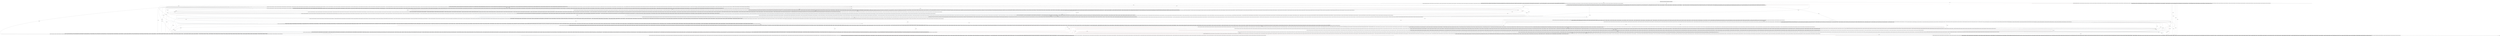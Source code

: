 digraph  {
concentrate=False;
nodesep=0.5;
ranksep=0.5;
splines=True;
140439809097152 [label="[(((start-start)-(start-start))-((start-start)-(start-start)))-(((start-start)-(start-start))-((start-start)-(start-start)))]\n[(((start-start)-(start-start))-((start-start)-(start-start)))-(((start-start)-(start-start))-((start-start)-(start-start)))]"];
140439809579328 [label="[(((right-middleright)-(right-middleright)(middleleft-middleright))-((right-middleright)-(right-middleright)(middleleft-middleright))((middleleft-left)(middleleft-middleright)-(right-middleright)(middleleft-middleright)))-(((middleleft-left)(middleleft-middleright)-(middleleft-left))((middleleft-left)(middleleft-middleright)-(right-middleright)(middleleft-middleright))-((right-middleright)-(right-middleright)(middleleft-middleright))((middleleft-left)(middleleft-middleright)-(right-middleright)(middleleft-middleright)))(((right-middleright)-(right-middleright)(middleleft-middleright))-((right-middleright)-(right-middleright)(middleleft-middleright))((middleleft-left)(middleleft-middleright)-(right-middleright)(middleleft-middleright)))]\n[(((middleleft-left)(middleleft-middleright)-(middleleft-left))((middleleft-left)(middleleft-middleright)-(right-middleright)(middleleft-middleright))-((right-middleright)-(right-middleright)(middleleft-middleright))((middleleft-left)(middleleft-middleright)-(right-middleright)(middleleft-middleright)))(((middleleft-left)(middleleft-middleright)-(middleleft-left))((middleleft-left)(middleleft-middleright)-(right-middleright)(middleleft-middleright))-((middleleft-left)(middleleft-middleright)-(middleleft-left)))-(((middleleft-left)(middleleft-middleright)-(middleleft-left))((middleleft-left)(middleleft-middleright)-(right-middleright)(middleleft-middleright))-((right-middleright)-(right-middleright)(middleleft-middleright))((middleleft-left)(middleleft-middleright)-(right-middleright)(middleleft-middleright)))(((right-middleright)-(right-middleright)(middleleft-middleright))-((right-middleright)-(right-middleright)(middleleft-middleright))((middleleft-left)(middleleft-middleright)-(right-middleright)(middleleft-middleright))), (((right-middleright)-(right-middleright)(middleleft-middleright))-((right-middleright)-(right-middleright)(middleleft-middleright))((middleleft-left)(middleleft-middleright)-(right-middleright)(middleleft-middleright)))-(((middleleft-left)(middleleft-middleright)-(middleleft-left))((middleleft-left)(middleleft-middleright)-(right-middleright)(middleleft-middleright))-((right-middleright)-(right-middleright)(middleleft-middleright))((middleleft-left)(middleleft-middleright)-(right-middleright)(middleleft-middleright)))(((right-middleright)-(right-middleright)(middleleft-middleright))-((right-middleright)-(right-middleright)(middleleft-middleright))((middleleft-left)(middleleft-middleright)-(right-middleright)(middleleft-middleright)))]"];
140439809131088 [label="[(((middleleft-left)(middleleft-middleright)-(middleleft-left))((middleleft-left)(middleleft-middleright)-(right-middleright)(middleleft-middleright))-((right-middleright)-(right-middleright)(middleleft-middleright))((middleleft-left)(middleleft-middleright)-(right-middleright)(middleleft-middleright)))(((middleleft-left)(middleleft-middleright)-(middleleft-left))((middleleft-left)(middleleft-middleright)-(right-middleright)(middleleft-middleright))-((middleleft-left)(middleleft-middleright)-(middleleft-left)))-(((middleleft-left)(middleleft-middleright)-(middleleft-left))((middleleft-left)(middleleft-middleright)-(right-middleright)(middleleft-middleright))-((middleleft-left)(middleleft-middleright)-(middleleft-left))), (((middleleft-left)(middleleft-middleright)-(middleleft-left))((middleleft-left)(middleleft-middleright)-(right-middleright)(middleleft-middleright))-((right-middleright)-(right-middleright)(middleleft-middleright))((middleleft-left)(middleleft-middleright)-(right-middleright)(middleleft-middleright)))(((middleleft-left)(middleleft-middleright)-(middleleft-left))((middleleft-left)(middleleft-middleright)-(right-middleright)(middleleft-middleright))-((middleleft-left)(middleleft-middleright)-(middleleft-left)))-(((middleleft-left)(middleleft-middleright)-(middleleft-left))((middleleft-left)(middleleft-middleright)-(right-middleright)(middleleft-middleright))-((right-middleright)-(right-middleright)(middleleft-middleright))((middleleft-left)(middleleft-middleright)-(right-middleright)(middleleft-middleright)))(((right-middleright)-(right-middleright)(middleleft-middleright))-((right-middleright)-(right-middleright)(middleleft-middleright))((middleleft-left)(middleleft-middleright)-(right-middleright)(middleleft-middleright)))]\n[(((middleleft-left)(middleleft-middleright)-(middleleft-left))((middleleft-left)(middleleft-middleright)-(right-middleright)(middleleft-middleright))-((right-middleright)-(right-middleright)(middleleft-middleright))((middleleft-left)(middleleft-middleright)-(right-middleright)(middleleft-middleright)))(((middleleft-left)(middleleft-middleright)-(middleleft-left))((middleleft-left)(middleleft-middleright)-(right-middleright)(middleleft-middleright))-((middleleft-left)(middleleft-middleright)-(middleleft-left)))-(((middleleft-left)(middleleft-middleright)-(middleleft-left))((middleleft-left)(middleleft-middleright)-(right-middleright)(middleleft-middleright))-((right-middleright)-(right-middleright)(middleleft-middleright))((middleleft-left)(middleleft-middleright)-(right-middleright)(middleleft-middleright)))(((right-middleright)-(right-middleright)(middleleft-middleright))-((right-middleright)-(right-middleright)(middleleft-middleright))((middleleft-left)(middleleft-middleright)-(right-middleright)(middleleft-middleright))), (((right-middleright)-(right-middleright)(middleleft-middleright))-((right-middleright)-(right-middleright)(middleleft-middleright))((middleleft-left)(middleleft-middleright)-(right-middleright)(middleleft-middleright)))-(((middleleft-left)(middleleft-middleright)-(middleleft-left))((middleleft-left)(middleleft-middleright)-(right-middleright)(middleleft-middleright))-((right-middleright)-(right-middleright)(middleleft-middleright))((middleleft-left)(middleleft-middleright)-(right-middleright)(middleleft-middleright)))(((right-middleright)-(right-middleright)(middleleft-middleright))-((right-middleright)-(right-middleright)(middleleft-middleright))((middleleft-left)(middleleft-middleright)-(right-middleright)(middleleft-middleright)))]"];
140439809130656 [label="[(((middleleft-left)(middleleft-middleright)-(middleleft-left))((middleleft-left)(middleleft-middleright)-(right-middleright)(middleleft-middleright))-((right-middleright)-(right-middleright)(middleleft-middleright))((middleleft-left)(middleleft-middleright)-(right-middleright)(middleleft-middleright)))(((middleleft-left)(middleleft-middleright)-(middleleft-left))((middleleft-left)(middleleft-middleright)-(right-middleright)(middleleft-middleright))-((middleleft-left)(middleleft-middleright)-(middleleft-left)))-(((middleleft-left)(middleleft-middleright)-(middleleft-left))((middleleft-left)(middleleft-middleright)-(right-middleright)(middleleft-middleright))-((middleleft-left)(middleleft-middleright)-(middleleft-left))), (((middleleft-left)(middleleft-middleright)-(middleleft-left))((middleleft-left)(middleleft-middleright)-(right-middleright)(middleleft-middleright))-((right-middleright)-(right-middleright)(middleleft-middleright))((middleleft-left)(middleleft-middleright)-(right-middleright)(middleleft-middleright)))(((middleleft-left)(middleleft-middleright)-(middleleft-left))((middleleft-left)(middleleft-middleright)-(right-middleright)(middleleft-middleright))-((middleleft-left)(middleleft-middleright)-(middleleft-left)))-(((middleleft-left)(middleleft-middleright)-(middleleft-left))((middleleft-left)(middleleft-middleright)-(right-middleright)(middleleft-middleright))-((right-middleright)-(right-middleright)(middleleft-middleright))((middleleft-left)(middleleft-middleright)-(right-middleright)(middleleft-middleright)))(((right-middleright)-(right-middleright)(middleleft-middleright))-((right-middleright)-(right-middleright)(middleleft-middleright))((middleleft-left)(middleleft-middleright)-(right-middleright)(middleleft-middleright)))]\n[(((middleleft-left)(middleleft-middleright)-(middleleft-left))((middleleft-left)(middleleft-middleright)-(right-middleright)(middleleft-middleright))-((right-middleright)-(right-middleright)(middleleft-middleright))((middleleft-left)(middleleft-middleright)-(right-middleright)(middleleft-middleright)))(((middleleft-left)(middleleft-middleright)-(middleleft-left))((middleleft-left)(middleleft-middleright)-(right-middleright)(middleleft-middleright))-((middleleft-left)(middleleft-middleright)-(middleleft-left)))-(((middleleft-left)(middleleft-middleright)-(middleleft-left))((middleleft-left)(middleleft-middleright)-(right-middleright)(middleleft-middleright))-((middleleft-left)(middleleft-middleright)-(middleleft-left)))]"];
140439809130896 [label="[(((right-middleright)-(right-middleright)(middleleft-middleright))-((right-middleright)-(right-middleright)(middleleft-middleright))((middleleft-left)(middleleft-middleright)-(right-middleright)(middleleft-middleright)))-(((middleleft-left)(middleleft-middleright)-(middleleft-left))((middleleft-left)(middleleft-middleright)-(right-middleright)(middleleft-middleright))-((right-middleright)-(right-middleright)(middleleft-middleright))((middleleft-left)(middleleft-middleright)-(right-middleright)(middleleft-middleright)))(((right-middleright)-(right-middleright)(middleleft-middleright))-((right-middleright)-(right-middleright)(middleleft-middleright))((middleleft-left)(middleleft-middleright)-(right-middleright)(middleleft-middleright)))(((right-middleright)-(right-middleright)(middleleft-middleright))((right-middleright)-(middle-middleright)(right-middleright)(middleleft-middleright))-((right-middleright)-(right-middleright)(middleleft-middleright))((middleleft-left)(middleleft-middleright)-(right-middleright)(middleleft-middleright)))]\n[(((right-middleright)-(right-middleright)(middleleft-middleright))-((right-middleright)-(right-middleright)(middleleft-middleright))((middleleft-left)(middleleft-middleright)-(right-middleright)(middleleft-middleright)))-(((middleleft-left)(middleleft-middleright)-(middleleft-left))((middleleft-left)(middleleft-middleright)-(right-middleright)(middleleft-middleright))-((right-middleright)-(right-middleright)(middleleft-middleright))((middleleft-left)(middleleft-middleright)-(right-middleright)(middleleft-middleright)))(((right-middleright)-(right-middleright)(middleleft-middleright))-((right-middleright)-(right-middleright)(middleleft-middleright))((middleleft-left)(middleleft-middleright)-(right-middleright)(middleleft-middleright)))(((right-middleright)-(right-middleright)(middleleft-middleright))((right-middleright)-(middle-middleright)(right-middleright)(middleleft-middleright))-((right-middleright)-(right-middleright)(middleleft-middleright))((middleleft-left)(middleleft-middleright)-(right-middleright)(middleleft-middleright))), (((right-middleright)-(right-middleright)(middleleft-middleright))((right-middleright)-(middle-middleright)(right-middleright)(middleleft-middleright))-((right-middleright)-(right-middleright)(middleleft-middleright))((middleleft-left)(middleleft-middleright)-(right-middleright)(middleleft-middleright)))(((right-middleright)-(right-middleright)(middleleft-middleright))((right-middleright)-(middle-middleright)(right-middleright)(middleleft-middleright))-((middle-middleright)-(middle-middleright)(right-middleright)(middleleft-middleright))((middleleft-middle)(middleleft-middleright)(middleleft-left)-(middle-middleright)(right-middleright)(middleleft-middleright))((right-middleright)-(middle-middleright)(right-middleright)(middleleft-middleright)))-(((middleleft-left)(middleleft-middleright)-(middleleft-left))((middleleft-left)(middleleft-middleright)-(right-middleright)(middleleft-middleright))-((right-middleright)-(right-middleright)(middleleft-middleright))((middleleft-left)(middleleft-middleright)-(right-middleright)(middleleft-middleright)))(((right-middleright)-(right-middleright)(middleleft-middleright))-((right-middleright)-(right-middleright)(middleleft-middleright))((middleleft-left)(middleleft-middleright)-(right-middleright)(middleleft-middleright)))(((right-middleright)-(right-middleright)(middleleft-middleright))((right-middleright)-(middle-middleright)(right-middleright)(middleleft-middleright))-((right-middleright)-(right-middleright)(middleleft-middleright))((middleleft-left)(middleleft-middleright)-(right-middleright)(middleleft-middleright))), (((middleleft-left)(middleleft-middleright)-(middleleft-left))((middleleft-left)(middleleft-middleright)-(right-middleright)(middleleft-middleright))-((right-middleright)-(right-middleright)(middleleft-middleright))((middleleft-left)(middleleft-middleright)-(right-middleright)(middleleft-middleright)))(((middleleft-left)(middleleft-middleright)-(middleleft-left))((middleleft-left)(middleleft-middleright)-(right-middleright)(middleleft-middleright))-((middleleft-left)(middleleft-middleright)-(middleleft-left)))(((middleleft-left)(middleleft-middleright)-(middleleft-left))((middleleft-left)(middleleft-middleright)-(right-middleright)(middleleft-middleright))-((middleleft-middle)(middleleft-middleright)(middleleft-left)-(middleleft-left))((middleleft-left)(middleleft-middleright)-(middleleft-left)))-(((middleleft-left)(middleleft-middleright)-(middleleft-left))((middleleft-left)(middleleft-middleright)-(right-middleright)(middleleft-middleright))-((right-middleright)-(right-middleright)(middleleft-middleright))((middleleft-left)(middleleft-middleright)-(right-middleright)(middleleft-middleright)))(((right-middleright)-(right-middleright)(middleleft-middleright))-((right-middleright)-(right-middleright)(middleleft-middleright))((middleleft-left)(middleleft-middleright)-(right-middleright)(middleleft-middleright)))(((right-middleright)-(right-middleright)(middleleft-middleright))((right-middleright)-(middle-middleright)(right-middleright)(middleleft-middleright))-((right-middleright)-(right-middleright)(middleleft-middleright))((middleleft-left)(middleleft-middleright)-(right-middleright)(middleleft-middleright)))]"];
140439809132768 [label="[(((right-middleright)-(right-middleright)(middleleft-middleright))((right-middleright)-(middle-middleright)(right-middleright)(middleleft-middleright))-((right-middleright)-(right-middleright)(middleleft-middleright))((middleleft-left)(middleleft-middleright)-(right-middleright)(middleleft-middleright)))(((right-middleright)-(right-middleright)(middleleft-middleright))((right-middleright)-(middle-middleright)(right-middleright)(middleleft-middleright))-((middle-middleright)-(middle-middleright)(right-middleright)(middleleft-middleright))((middleleft-middle)(middleleft-middleright)(middleleft-left)-(middle-middleright)(right-middleright)(middleleft-middleright))((right-middleright)-(middle-middleright)(right-middleright)(middleleft-middleright)))-(((middleleft-left)(middleleft-middleright)-(middleleft-left))((middleleft-left)(middleleft-middleright)-(right-middleright)(middleleft-middleright))-((right-middleright)-(right-middleright)(middleleft-middleright))((middleleft-left)(middleleft-middleright)-(right-middleright)(middleleft-middleright)))(((right-middleright)-(right-middleright)(middleleft-middleright))-((right-middleright)-(right-middleright)(middleleft-middleright))((middleleft-left)(middleleft-middleright)-(right-middleright)(middleleft-middleright)))(((right-middleright)-(right-middleright)(middleleft-middleright))((right-middleright)-(middle-middleright)(right-middleright)(middleleft-middleright))-((right-middleright)-(right-middleright)(middleleft-middleright))((middleleft-left)(middleleft-middleright)-(right-middleright)(middleleft-middleright))), (((right-middleright)-(right-middleright)(middleleft-middleright))((right-middleright)-(middle-middleright)(right-middleright)(middleleft-middleright))-((right-middleright)-(right-middleright)(middleleft-middleright))((middleleft-left)(middleleft-middleright)-(right-middleright)(middleleft-middleright)))(((right-middleright)-(right-middleright)(middleleft-middleright))((right-middleright)-(middle-middleright)(right-middleright)(middleleft-middleright))-((middle-middleright)-(middle-middleright)(right-middleright)(middleleft-middleright))((middleleft-middle)(middleleft-middleright)(middleleft-left)-(middle-middleright)(right-middleright)(middleleft-middleright))((right-middleright)-(middle-middleright)(right-middleright)(middleleft-middleright)))-(((middle-middleright)-(middle-middleright)(right-middleright)(middleleft-middleright))-((middle-middleright)-(middle-middleright)(right-middleright)(middleleft-middleright))((middleleft-middle)(middleleft-middleright)(middleleft-left)-(middle-middleright)(right-middleright)(middleleft-middleright))((right-middleright)-(middle-middleright)(right-middleright)(middleleft-middleright)))(((right-middleright)-(right-middleright)(middleleft-middleright))((right-middleright)-(middle-middleright)(right-middleright)(middleleft-middleright))-((middle-middleright)-(middle-middleright)(right-middleright)(middleleft-middleright))((middleleft-middle)(middleleft-middleright)(middleleft-left)-(middle-middleright)(right-middleright)(middleleft-middleright))((right-middleright)-(middle-middleright)(right-middleright)(middleleft-middleright)))(((middleleft-middle)(middleleft-middleright)(middleleft-left)-(middleleft-left))((middleleft-middle)(middleleft-middleright)(middleleft-left)-(middleleft-middle))((middleleft-middle)(middleleft-middleright)(middleleft-left)-(middle-middleright)(right-middleright)(middleleft-middleright))-((middle-middleright)-(middle-middleright)(right-middleright)(middleleft-middleright))((middleleft-middle)(middleleft-middleright)(middleleft-left)-(middle-middleright)(right-middleright)(middleleft-middleright))((right-middleright)-(middle-middleright)(right-middleright)(middleleft-middleright)))]\n[(((right-middleright)-(right-middleright)(middleleft-middleright))-((right-middleright)-(right-middleright)(middleleft-middleright))((middleleft-left)(middleleft-middleright)-(right-middleright)(middleleft-middleright)))-(((middleleft-left)(middleleft-middleright)-(middleleft-left))((middleleft-left)(middleleft-middleright)-(right-middleright)(middleleft-middleright))-((right-middleright)-(right-middleright)(middleleft-middleright))((middleleft-left)(middleleft-middleright)-(right-middleright)(middleleft-middleright)))(((right-middleright)-(right-middleright)(middleleft-middleright))-((right-middleright)-(right-middleright)(middleleft-middleright))((middleleft-left)(middleleft-middleright)-(right-middleright)(middleleft-middleright)))(((right-middleright)-(right-middleright)(middleleft-middleright))((right-middleright)-(middle-middleright)(right-middleright)(middleleft-middleright))-((right-middleright)-(right-middleright)(middleleft-middleright))((middleleft-left)(middleleft-middleright)-(right-middleright)(middleleft-middleright))), (((right-middleright)-(right-middleright)(middleleft-middleright))((right-middleright)-(middle-middleright)(right-middleright)(middleleft-middleright))-((right-middleright)-(right-middleright)(middleleft-middleright))((middleleft-left)(middleleft-middleright)-(right-middleright)(middleleft-middleright)))(((right-middleright)-(right-middleright)(middleleft-middleright))((right-middleright)-(middle-middleright)(right-middleright)(middleleft-middleright))-((middle-middleright)-(middle-middleright)(right-middleright)(middleleft-middleright))((middleleft-middle)(middleleft-middleright)(middleleft-left)-(middle-middleright)(right-middleright)(middleleft-middleright))((right-middleright)-(middle-middleright)(right-middleright)(middleleft-middleright)))-(((middleleft-left)(middleleft-middleright)-(middleleft-left))((middleleft-left)(middleleft-middleright)-(right-middleright)(middleleft-middleright))-((right-middleright)-(right-middleright)(middleleft-middleright))((middleleft-left)(middleleft-middleright)-(right-middleright)(middleleft-middleright)))(((right-middleright)-(right-middleright)(middleleft-middleright))-((right-middleright)-(right-middleright)(middleleft-middleright))((middleleft-left)(middleleft-middleright)-(right-middleright)(middleleft-middleright)))(((right-middleright)-(right-middleright)(middleleft-middleright))((right-middleright)-(middle-middleright)(right-middleright)(middleleft-middleright))-((right-middleright)-(right-middleright)(middleleft-middleright))((middleleft-left)(middleleft-middleright)-(right-middleright)(middleleft-middleright))), (((middleleft-left)(middleleft-middleright)-(middleleft-left))((middleleft-left)(middleleft-middleright)-(right-middleright)(middleleft-middleright))-((right-middleright)-(right-middleright)(middleleft-middleright))((middleleft-left)(middleleft-middleright)-(right-middleright)(middleleft-middleright)))(((middleleft-left)(middleleft-middleright)-(middleleft-left))((middleleft-left)(middleleft-middleright)-(right-middleright)(middleleft-middleright))-((middleleft-left)(middleleft-middleright)-(middleleft-left)))(((middleleft-left)(middleleft-middleright)-(middleleft-left))((middleleft-left)(middleleft-middleright)-(right-middleright)(middleleft-middleright))-((middleleft-middle)(middleleft-middleright)(middleleft-left)-(middleleft-left))((middleleft-left)(middleleft-middleright)-(middleleft-left)))-(((middleleft-left)(middleleft-middleright)-(middleleft-left))((middleleft-left)(middleleft-middleright)-(right-middleright)(middleleft-middleright))-((right-middleright)-(right-middleright)(middleleft-middleright))((middleleft-left)(middleleft-middleright)-(right-middleright)(middleleft-middleright)))(((right-middleright)-(right-middleright)(middleleft-middleright))-((right-middleright)-(right-middleright)(middleleft-middleright))((middleleft-left)(middleleft-middleright)-(right-middleright)(middleleft-middleright)))(((right-middleright)-(right-middleright)(middleleft-middleright))((right-middleright)-(middle-middleright)(right-middleright)(middleleft-middleright))-((right-middleright)-(right-middleright)(middleleft-middleright))((middleleft-left)(middleleft-middleright)-(right-middleright)(middleleft-middleright)))]"];
140439809132480 [label="[(((middle-middleright)-(middle-middleright)(right-middleright)(middleleft-middleright))-((middle-middleright)-(middle-middleright)(right-middleright)(middleleft-middleright))((middleleft-middle)(middleleft-middleright)(middleleft-left)-(middle-middleright)(right-middleright)(middleleft-middleright))((right-middleright)-(middle-middleright)(right-middleright)(middleleft-middleright)))-(((middle-middleright)-(middle-middleright)(right-middleright)(middleleft-middleright))-((middle-middleright)-(middle-middleright)(right-middleright)(middleleft-middleright))((middleleft-middle)(middleleft-middleright)(middleleft-left)-(middle-middleright)(right-middleright)(middleleft-middleright))((right-middleright)-(middle-middleright)(right-middleright)(middleleft-middleright)))(((right-middleright)-(right-middleright)(middleleft-middleright))((right-middleright)-(middle-middleright)(right-middleright)(middleleft-middleright))-((middle-middleright)-(middle-middleright)(right-middleright)(middleleft-middleright))((middleleft-middle)(middleleft-middleright)(middleleft-left)-(middle-middleright)(right-middleright)(middleleft-middleright))((right-middleright)-(middle-middleright)(right-middleright)(middleleft-middleright)))(((middleleft-middle)(middleleft-middleright)(middleleft-left)-(middleleft-left))((middleleft-middle)(middleleft-middleright)(middleleft-left)-(middleleft-middle))((middleleft-middle)(middleleft-middleright)(middleleft-left)-(middle-middleright)(right-middleright)(middleleft-middleright))-((middle-middleright)-(middle-middleright)(right-middleright)(middleleft-middleright))((middleleft-middle)(middleleft-middleright)(middleleft-left)-(middle-middleright)(right-middleright)(middleleft-middleright))((right-middleright)-(middle-middleright)(right-middleright)(middleleft-middleright)))]\n[(((middle-middleright)-(middle-middleright)(right-middleright)(middleleft-middleright))-((middle-middleright)-(middle-middleright)(right-middleright)(middleleft-middleright))((middleleft-middle)(middleleft-middleright)(middleleft-left)-(middle-middleright)(right-middleright)(middleleft-middleright))((right-middleright)-(middle-middleright)(right-middleright)(middleleft-middleright)))-(((middle-middleright)-(middle-middleright)(right-middleright)(middleleft-middleright))-((middle-middleright)-(middle-middleright)(right-middleright)(middleleft-middleright))((middleleft-middle)(middleleft-middleright)(middleleft-left)-(middle-middleright)(right-middleright)(middleleft-middleright))((right-middleright)-(middle-middleright)(right-middleright)(middleleft-middleright)))(((right-middleright)-(right-middleright)(middleleft-middleright))((right-middleright)-(middle-middleright)(right-middleright)(middleleft-middleright))-((middle-middleright)-(middle-middleright)(right-middleright)(middleleft-middleright))((middleleft-middle)(middleleft-middleright)(middleleft-left)-(middle-middleright)(right-middleright)(middleleft-middleright))((right-middleright)-(middle-middleright)(right-middleright)(middleleft-middleright)))(((middleleft-middle)(middleleft-middleright)(middleleft-left)-(middleleft-left))((middleleft-middle)(middleleft-middleright)(middleleft-left)-(middleleft-middle))((middleleft-middle)(middleleft-middleright)(middleleft-left)-(middle-middleright)(right-middleright)(middleleft-middleright))-((middle-middleright)-(middle-middleright)(right-middleright)(middleleft-middleright))((middleleft-middle)(middleleft-middleright)(middleleft-left)-(middle-middleright)(right-middleright)(middleleft-middleright))((right-middleright)-(middle-middleright)(right-middleright)(middleleft-middleright))), (((middleleft-middle)(middleleft-middleright)(middleleft-left)-(middleleft-left))((middleleft-middle)(middleleft-middleright)(middleleft-left)-(middleleft-middle))((middleleft-middle)(middleleft-middleright)(middleleft-left)-(middle-middleright)(right-middleright)(middleleft-middleright))-((middleleft-middle)(middleleft-middleright)(middleleft-left)-(middleleft-left))((middleleft-left)(middleleft-middleright)-(middleleft-left)))(((middleleft-middle)(middleleft-middleright)(middleleft-left)-(middleleft-left))((middleleft-middle)(middleleft-middleright)(middleleft-left)-(middleleft-middle))((middleleft-middle)(middleleft-middleright)(middleleft-left)-(middle-middleright)(right-middleright)(middleleft-middleright))-((middle-middleright)-(middle-middleright)(right-middleright)(middleleft-middleright))((middleleft-middle)(middleleft-middleright)(middleleft-left)-(middle-middleright)(right-middleright)(middleleft-middleright))((right-middleright)-(middle-middleright)(right-middleright)(middleleft-middleright)))(((middleleft-middle)(middleleft-middleright)(middleleft-left)-(middleleft-left))((middleleft-middle)(middleleft-middleright)(middleleft-left)-(middleleft-middle))((middleleft-middle)(middleleft-middleright)(middleleft-left)-(middle-middleright)(right-middleright)(middleleft-middleright))-((middleleft-middle)(middleleft-middleright)(middleleft-left)-(middleleft-middle)))-(((middle-middleright)-(middle-middleright)(right-middleright)(middleleft-middleright))-((middle-middleright)-(middle-middleright)(right-middleright)(middleleft-middleright))((middleleft-middle)(middleleft-middleright)(middleleft-left)-(middle-middleright)(right-middleright)(middleleft-middleright))((right-middleright)-(middle-middleright)(right-middleright)(middleleft-middleright)))(((right-middleright)-(right-middleright)(middleleft-middleright))((right-middleright)-(middle-middleright)(right-middleright)(middleleft-middleright))-((middle-middleright)-(middle-middleright)(right-middleright)(middleleft-middleright))((middleleft-middle)(middleleft-middleright)(middleleft-left)-(middle-middleright)(right-middleright)(middleleft-middleright))((right-middleright)-(middle-middleright)(right-middleright)(middleleft-middleright)))(((middleleft-middle)(middleleft-middleright)(middleleft-left)-(middleleft-left))((middleleft-middle)(middleleft-middleright)(middleleft-left)-(middleleft-middle))((middleleft-middle)(middleleft-middleright)(middleleft-left)-(middle-middleright)(right-middleright)(middleleft-middleright))-((middle-middleright)-(middle-middleright)(right-middleright)(middleleft-middleright))((middleleft-middle)(middleleft-middleright)(middleleft-left)-(middle-middleright)(right-middleright)(middleleft-middleright))((right-middleright)-(middle-middleright)(right-middleright)(middleleft-middleright))), (((right-middleright)-(right-middleright)(middleleft-middleright))((right-middleright)-(middle-middleright)(right-middleright)(middleleft-middleright))-((right-middleright)-(right-middleright)(middleleft-middleright))((middleleft-left)(middleleft-middleright)-(right-middleright)(middleleft-middleright)))(((right-middleright)-(right-middleright)(middleleft-middleright))((right-middleright)-(middle-middleright)(right-middleright)(middleleft-middleright))-((middle-middleright)-(middle-middleright)(right-middleright)(middleleft-middleright))((middleleft-middle)(middleleft-middleright)(middleleft-left)-(middle-middleright)(right-middleright)(middleleft-middleright))((right-middleright)-(middle-middleright)(right-middleright)(middleleft-middleright)))-(((middle-middleright)-(middle-middleright)(right-middleright)(middleleft-middleright))-((middle-middleright)-(middle-middleright)(right-middleright)(middleleft-middleright))((middleleft-middle)(middleleft-middleright)(middleleft-left)-(middle-middleright)(right-middleright)(middleleft-middleright))((right-middleright)-(middle-middleright)(right-middleright)(middleleft-middleright)))(((right-middleright)-(right-middleright)(middleleft-middleright))((right-middleright)-(middle-middleright)(right-middleright)(middleleft-middleright))-((middle-middleright)-(middle-middleright)(right-middleright)(middleleft-middleright))((middleleft-middle)(middleleft-middleright)(middleleft-left)-(middle-middleright)(right-middleright)(middleleft-middleright))((right-middleright)-(middle-middleright)(right-middleright)(middleleft-middleright)))(((middleleft-middle)(middleleft-middleright)(middleleft-left)-(middleleft-left))((middleleft-middle)(middleleft-middleright)(middleleft-left)-(middleleft-middle))((middleleft-middle)(middleleft-middleright)(middleleft-left)-(middle-middleright)(right-middleright)(middleleft-middleright))-((middle-middleright)-(middle-middleright)(right-middleright)(middleleft-middleright))((middleleft-middle)(middleleft-middleright)(middleleft-left)-(middle-middleright)(right-middleright)(middleleft-middleright))((right-middleright)-(middle-middleright)(right-middleright)(middleleft-middleright)))]"];
140439809132096 [label="[(((right-middleright)-(right-middleright)(middleleft-middleright))((right-middleright)-(middle-middleright)(right-middleright)(middleleft-middleright))-((right-middleright)-(right-middleright)(middleleft-middleright))((middleleft-left)(middleleft-middleright)-(right-middleright)(middleleft-middleright)))(((right-middleright)-(right-middleright)(middleleft-middleright))((right-middleright)-(middle-middleright)(right-middleright)(middleleft-middleright))-((middle-middleright)-(middle-middleright)(right-middleright)(middleleft-middleright))((middleleft-middle)(middleleft-middleright)(middleleft-left)-(middle-middleright)(right-middleright)(middleleft-middleright))((right-middleright)-(middle-middleright)(right-middleright)(middleleft-middleright)))-(((middleleft-left)(middleleft-middleright)-(middleleft-left))((middleleft-left)(middleleft-middleright)-(right-middleright)(middleleft-middleright))-((right-middleright)-(right-middleright)(middleleft-middleright))((middleleft-left)(middleleft-middleright)-(right-middleright)(middleleft-middleright)))(((right-middleright)-(right-middleright)(middleleft-middleright))-((right-middleright)-(right-middleright)(middleleft-middleright))((middleleft-left)(middleleft-middleright)-(right-middleright)(middleleft-middleright)))(((right-middleright)-(right-middleright)(middleleft-middleright))((right-middleright)-(middle-middleright)(right-middleright)(middleleft-middleright))-((right-middleright)-(right-middleright)(middleleft-middleright))((middleleft-left)(middleleft-middleright)-(right-middleright)(middleleft-middleright))), (((right-middleright)-(right-middleright)(middleleft-middleright))((right-middleright)-(middle-middleright)(right-middleright)(middleleft-middleright))-((right-middleright)-(right-middleright)(middleleft-middleright))((middleleft-left)(middleleft-middleright)-(right-middleright)(middleleft-middleright)))(((right-middleright)-(right-middleright)(middleleft-middleright))((right-middleright)-(middle-middleright)(right-middleright)(middleleft-middleright))-((middle-middleright)-(middle-middleright)(right-middleright)(middleleft-middleright))((middleleft-middle)(middleleft-middleright)(middleleft-left)-(middle-middleright)(right-middleright)(middleleft-middleright))((right-middleright)-(middle-middleright)(right-middleright)(middleleft-middleright)))-(((middle-middleright)-(middle-middleright)(right-middleright)(middleleft-middleright))-((middle-middleright)-(middle-middleright)(right-middleright)(middleleft-middleright))((middleleft-middle)(middleleft-middleright)(middleleft-left)-(middle-middleright)(right-middleright)(middleleft-middleright))((right-middleright)-(middle-middleright)(right-middleright)(middleleft-middleright)))(((right-middleright)-(right-middleright)(middleleft-middleright))((right-middleright)-(middle-middleright)(right-middleright)(middleleft-middleright))-((middle-middleright)-(middle-middleright)(right-middleright)(middleleft-middleright))((middleleft-middle)(middleleft-middleright)(middleleft-left)-(middle-middleright)(right-middleright)(middleleft-middleright))((right-middleright)-(middle-middleright)(right-middleright)(middleleft-middleright)))(((middleleft-middle)(middleleft-middleright)(middleleft-left)-(middleleft-left))((middleleft-middle)(middleleft-middleright)(middleleft-left)-(middleleft-middle))((middleleft-middle)(middleleft-middleright)(middleleft-left)-(middle-middleright)(right-middleright)(middleleft-middleright))-((middle-middleright)-(middle-middleright)(right-middleright)(middleleft-middleright))((middleleft-middle)(middleleft-middleright)(middleleft-left)-(middle-middleright)(right-middleright)(middleleft-middleright))((right-middleright)-(middle-middleright)(right-middleright)(middleleft-middleright)))]\n[(((middle-middleright)-(middle-middleright)(right-middleright)(middleleft-middleright))-((middle-middleright)-(middle-middleright)(right-middleright)(middleleft-middleright))((middleleft-middle)(middleleft-middleright)(middleleft-left)-(middle-middleright)(right-middleright)(middleleft-middleright))((right-middleright)-(middle-middleright)(right-middleright)(middleleft-middleright)))-(((middle-middleright)-(middle-middleright)(right-middleright)(middleleft-middleright))-((middle-middleright)-(middle-middleright)(right-middleright)(middleleft-middleright))((middleleft-middle)(middleleft-middleright)(middleleft-left)-(middle-middleright)(right-middleright)(middleleft-middleright))((right-middleright)-(middle-middleright)(right-middleright)(middleleft-middleright)))(((right-middleright)-(right-middleright)(middleleft-middleright))((right-middleright)-(middle-middleright)(right-middleright)(middleleft-middleright))-((middle-middleright)-(middle-middleright)(right-middleright)(middleleft-middleright))((middleleft-middle)(middleleft-middleright)(middleleft-left)-(middle-middleright)(right-middleright)(middleleft-middleright))((right-middleright)-(middle-middleright)(right-middleright)(middleleft-middleright)))(((middleleft-middle)(middleleft-middleright)(middleleft-left)-(middleleft-left))((middleleft-middle)(middleleft-middleright)(middleleft-left)-(middleleft-middle))((middleleft-middle)(middleleft-middleright)(middleleft-left)-(middle-middleright)(right-middleright)(middleleft-middleright))-((middle-middleright)-(middle-middleright)(right-middleright)(middleleft-middleright))((middleleft-middle)(middleleft-middleright)(middleleft-left)-(middle-middleright)(right-middleright)(middleleft-middleright))((right-middleright)-(middle-middleright)(right-middleright)(middleleft-middleright))), (((middleleft-middle)(middleleft-middleright)(middleleft-left)-(middleleft-left))((middleleft-middle)(middleleft-middleright)(middleleft-left)-(middleleft-middle))((middleleft-middle)(middleleft-middleright)(middleleft-left)-(middle-middleright)(right-middleright)(middleleft-middleright))-((middleleft-middle)(middleleft-middleright)(middleleft-left)-(middleleft-left))((middleleft-left)(middleleft-middleright)-(middleleft-left)))(((middleleft-middle)(middleleft-middleright)(middleleft-left)-(middleleft-left))((middleleft-middle)(middleleft-middleright)(middleleft-left)-(middleleft-middle))((middleleft-middle)(middleleft-middleright)(middleleft-left)-(middle-middleright)(right-middleright)(middleleft-middleright))-((middle-middleright)-(middle-middleright)(right-middleright)(middleleft-middleright))((middleleft-middle)(middleleft-middleright)(middleleft-left)-(middle-middleright)(right-middleright)(middleleft-middleright))((right-middleright)-(middle-middleright)(right-middleright)(middleleft-middleright)))(((middleleft-middle)(middleleft-middleright)(middleleft-left)-(middleleft-left))((middleleft-middle)(middleleft-middleright)(middleleft-left)-(middleleft-middle))((middleleft-middle)(middleleft-middleright)(middleleft-left)-(middle-middleright)(right-middleright)(middleleft-middleright))-((middleleft-middle)(middleleft-middleright)(middleleft-left)-(middleleft-middle)))-(((middle-middleright)-(middle-middleright)(right-middleright)(middleleft-middleright))-((middle-middleright)-(middle-middleright)(right-middleright)(middleleft-middleright))((middleleft-middle)(middleleft-middleright)(middleleft-left)-(middle-middleright)(right-middleright)(middleleft-middleright))((right-middleright)-(middle-middleright)(right-middleright)(middleleft-middleright)))(((right-middleright)-(right-middleright)(middleleft-middleright))((right-middleright)-(middle-middleright)(right-middleright)(middleleft-middleright))-((middle-middleright)-(middle-middleright)(right-middleright)(middleleft-middleright))((middleleft-middle)(middleleft-middleright)(middleleft-left)-(middle-middleright)(right-middleright)(middleleft-middleright))((right-middleright)-(middle-middleright)(right-middleright)(middleleft-middleright)))(((middleleft-middle)(middleleft-middleright)(middleleft-left)-(middleleft-left))((middleleft-middle)(middleleft-middleright)(middleleft-left)-(middleleft-middle))((middleleft-middle)(middleleft-middleright)(middleleft-left)-(middle-middleright)(right-middleright)(middleleft-middleright))-((middle-middleright)-(middle-middleright)(right-middleright)(middleleft-middleright))((middleleft-middle)(middleleft-middleright)(middleleft-left)-(middle-middleright)(right-middleright)(middleleft-middleright))((right-middleright)-(middle-middleright)(right-middleright)(middleleft-middleright))), (((right-middleright)-(right-middleright)(middleleft-middleright))((right-middleright)-(middle-middleright)(right-middleright)(middleleft-middleright))-((right-middleright)-(right-middleright)(middleleft-middleright))((middleleft-left)(middleleft-middleright)-(right-middleright)(middleleft-middleright)))(((right-middleright)-(right-middleright)(middleleft-middleright))((right-middleright)-(middle-middleright)(right-middleright)(middleleft-middleright))-((middle-middleright)-(middle-middleright)(right-middleright)(middleleft-middleright))((middleleft-middle)(middleleft-middleright)(middleleft-left)-(middle-middleright)(right-middleright)(middleleft-middleright))((right-middleright)-(middle-middleright)(right-middleright)(middleleft-middleright)))-(((middle-middleright)-(middle-middleright)(right-middleright)(middleleft-middleright))-((middle-middleright)-(middle-middleright)(right-middleright)(middleleft-middleright))((middleleft-middle)(middleleft-middleright)(middleleft-left)-(middle-middleright)(right-middleright)(middleleft-middleright))((right-middleright)-(middle-middleright)(right-middleright)(middleleft-middleright)))(((right-middleright)-(right-middleright)(middleleft-middleright))((right-middleright)-(middle-middleright)(right-middleright)(middleleft-middleright))-((middle-middleright)-(middle-middleright)(right-middleright)(middleleft-middleright))((middleleft-middle)(middleleft-middleright)(middleleft-left)-(middle-middleright)(right-middleright)(middleleft-middleright))((right-middleright)-(middle-middleright)(right-middleright)(middleleft-middleright)))(((middleleft-middle)(middleleft-middleright)(middleleft-left)-(middleleft-left))((middleleft-middle)(middleleft-middleright)(middleleft-left)-(middleleft-middle))((middleleft-middle)(middleleft-middleright)(middleleft-left)-(middle-middleright)(right-middleright)(middleleft-middleright))-((middle-middleright)-(middle-middleright)(right-middleright)(middleleft-middleright))((middleleft-middle)(middleleft-middleright)(middleleft-left)-(middle-middleright)(right-middleright)(middleleft-middleright))((right-middleright)-(middle-middleright)(right-middleright)(middleleft-middleright)))]"];
140439809131328 [label="[(((middleleft-left)(middleleft-middleright)-(middleleft-left))((middleleft-left)(middleleft-middleright)-(right-middleright)(middleleft-middleright))-((right-middleright)-(right-middleright)(middleleft-middleright))((middleleft-left)(middleleft-middleright)-(right-middleright)(middleleft-middleright)))(((middleleft-left)(middleleft-middleright)-(middleleft-left))((middleleft-left)(middleleft-middleright)-(right-middleright)(middleleft-middleright))-((middleleft-left)(middleleft-middleright)-(middleleft-left)))(((middleleft-left)(middleleft-middleright)-(middleleft-left))((middleleft-left)(middleleft-middleright)-(right-middleright)(middleleft-middleright))-((middleleft-middle)(middleleft-middleright)(middleleft-left)-(middleleft-left))((middleleft-left)(middleleft-middleright)-(middleleft-left)))-(((middleleft-middle)(middleleft-middleright)(middleleft-left)-(middleleft-left))((middleleft-middle)(middleleft-middleright)(middleleft-left)-(middleleft-middle))((middleleft-middle)(middleleft-middleright)(middleleft-left)-(middle-middleright)(right-middleright)(middleleft-middleright))-((middleleft-middle)(middleleft-middleright)(middleleft-left)-(middleleft-left))((middleleft-left)(middleleft-middleright)-(middleleft-left)))(((middleleft-left)(middleleft-middleright)-(middleleft-left))((middleleft-left)(middleleft-middleright)-(right-middleright)(middleleft-middleright))-((middleleft-middle)(middleleft-middleright)(middleleft-left)-(middleleft-left))((middleleft-left)(middleleft-middleright)-(middleleft-left))), (((middleleft-left)(middleleft-middleright)-(middleleft-left))((middleleft-left)(middleleft-middleright)-(right-middleright)(middleleft-middleright))-((right-middleright)-(right-middleright)(middleleft-middleright))((middleleft-left)(middleleft-middleright)-(right-middleright)(middleleft-middleright)))(((middleleft-left)(middleleft-middleright)-(middleleft-left))((middleleft-left)(middleleft-middleright)-(right-middleright)(middleleft-middleright))-((middleleft-left)(middleleft-middleright)-(middleleft-left)))(((middleleft-left)(middleleft-middleright)-(middleleft-left))((middleleft-left)(middleleft-middleright)-(right-middleright)(middleleft-middleright))-((middleleft-middle)(middleleft-middleright)(middleleft-left)-(middleleft-left))((middleleft-left)(middleleft-middleright)-(middleleft-left)))-(((middleleft-left)(middleleft-middleright)-(middleleft-left))((middleleft-left)(middleleft-middleright)-(right-middleright)(middleleft-middleright))-((middleleft-left)(middleleft-middleright)-(middleleft-left))), (((middleleft-left)(middleleft-middleright)-(middleleft-left))((middleleft-left)(middleleft-middleright)-(right-middleright)(middleleft-middleright))-((right-middleright)-(right-middleright)(middleleft-middleright))((middleleft-left)(middleleft-middleright)-(right-middleright)(middleleft-middleright)))(((middleleft-left)(middleleft-middleright)-(middleleft-left))((middleleft-left)(middleleft-middleright)-(right-middleright)(middleleft-middleright))-((middleleft-left)(middleleft-middleright)-(middleleft-left)))(((middleleft-left)(middleleft-middleright)-(middleleft-left))((middleleft-left)(middleleft-middleright)-(right-middleright)(middleleft-middleright))-((middleleft-middle)(middleleft-middleright)(middleleft-left)-(middleleft-left))((middleleft-left)(middleleft-middleright)-(middleleft-left)))-(((middleleft-left)(middleleft-middleright)-(middleleft-left))((middleleft-left)(middleleft-middleright)-(right-middleright)(middleleft-middleright))-((right-middleright)-(right-middleright)(middleleft-middleright))((middleleft-left)(middleleft-middleright)-(right-middleright)(middleleft-middleright)))(((right-middleright)-(right-middleright)(middleleft-middleright))-((right-middleright)-(right-middleright)(middleleft-middleright))((middleleft-left)(middleleft-middleright)-(right-middleright)(middleleft-middleright)))(((right-middleright)-(right-middleright)(middleleft-middleright))((right-middleright)-(middle-middleright)(right-middleright)(middleleft-middleright))-((right-middleright)-(right-middleright)(middleleft-middleright))((middleleft-left)(middleleft-middleright)-(right-middleright)(middleleft-middleright)))]\n[(((right-middleright)-(right-middleright)(middleleft-middleright))-((right-middleright)-(right-middleright)(middleleft-middleright))((middleleft-left)(middleleft-middleright)-(right-middleright)(middleleft-middleright)))-(((middleleft-left)(middleleft-middleright)-(middleleft-left))((middleleft-left)(middleleft-middleright)-(right-middleright)(middleleft-middleright))-((right-middleright)-(right-middleright)(middleleft-middleright))((middleleft-left)(middleleft-middleright)-(right-middleright)(middleleft-middleright)))(((right-middleright)-(right-middleright)(middleleft-middleright))-((right-middleright)-(right-middleright)(middleleft-middleright))((middleleft-left)(middleleft-middleright)-(right-middleright)(middleleft-middleright)))(((right-middleright)-(right-middleright)(middleleft-middleright))((right-middleright)-(middle-middleright)(right-middleright)(middleleft-middleright))-((right-middleright)-(right-middleright)(middleleft-middleright))((middleleft-left)(middleleft-middleright)-(right-middleright)(middleleft-middleright))), (((right-middleright)-(right-middleright)(middleleft-middleright))((right-middleright)-(middle-middleright)(right-middleright)(middleleft-middleright))-((right-middleright)-(right-middleright)(middleleft-middleright))((middleleft-left)(middleleft-middleright)-(right-middleright)(middleleft-middleright)))(((right-middleright)-(right-middleright)(middleleft-middleright))((right-middleright)-(middle-middleright)(right-middleright)(middleleft-middleright))-((middle-middleright)-(middle-middleright)(right-middleright)(middleleft-middleright))((middleleft-middle)(middleleft-middleright)(middleleft-left)-(middle-middleright)(right-middleright)(middleleft-middleright))((right-middleright)-(middle-middleright)(right-middleright)(middleleft-middleright)))-(((middleleft-left)(middleleft-middleright)-(middleleft-left))((middleleft-left)(middleleft-middleright)-(right-middleright)(middleleft-middleright))-((right-middleright)-(right-middleright)(middleleft-middleright))((middleleft-left)(middleleft-middleright)-(right-middleright)(middleleft-middleright)))(((right-middleright)-(right-middleright)(middleleft-middleright))-((right-middleright)-(right-middleright)(middleleft-middleright))((middleleft-left)(middleleft-middleright)-(right-middleright)(middleleft-middleright)))(((right-middleright)-(right-middleright)(middleleft-middleright))((right-middleright)-(middle-middleright)(right-middleright)(middleleft-middleright))-((right-middleright)-(right-middleright)(middleleft-middleright))((middleleft-left)(middleleft-middleright)-(right-middleright)(middleleft-middleright))), (((middleleft-left)(middleleft-middleright)-(middleleft-left))((middleleft-left)(middleleft-middleright)-(right-middleright)(middleleft-middleright))-((right-middleright)-(right-middleright)(middleleft-middleright))((middleleft-left)(middleleft-middleright)-(right-middleright)(middleleft-middleright)))(((middleleft-left)(middleleft-middleright)-(middleleft-left))((middleleft-left)(middleleft-middleright)-(right-middleright)(middleleft-middleright))-((middleleft-left)(middleleft-middleright)-(middleleft-left)))(((middleleft-left)(middleleft-middleright)-(middleleft-left))((middleleft-left)(middleleft-middleright)-(right-middleright)(middleleft-middleright))-((middleleft-middle)(middleleft-middleright)(middleleft-left)-(middleleft-left))((middleleft-left)(middleleft-middleright)-(middleleft-left)))-(((middleleft-left)(middleleft-middleright)-(middleleft-left))((middleleft-left)(middleleft-middleright)-(right-middleright)(middleleft-middleright))-((right-middleright)-(right-middleright)(middleleft-middleright))((middleleft-left)(middleleft-middleright)-(right-middleright)(middleleft-middleright)))(((right-middleright)-(right-middleright)(middleleft-middleright))-((right-middleright)-(right-middleright)(middleleft-middleright))((middleleft-left)(middleleft-middleright)-(right-middleright)(middleleft-middleright)))(((right-middleright)-(right-middleright)(middleleft-middleright))((right-middleright)-(middle-middleright)(right-middleright)(middleleft-middleright))-((right-middleright)-(right-middleright)(middleleft-middleright))((middleleft-left)(middleleft-middleright)-(right-middleright)(middleleft-middleright)))]"];
140439809131904 [label="[(((middleleft-left)(middleleft-middleright)-(middleleft-left))((middleleft-left)(middleleft-middleright)-(right-middleright)(middleleft-middleright))-((right-middleright)-(right-middleright)(middleleft-middleright))((middleleft-left)(middleleft-middleright)-(right-middleright)(middleleft-middleright)))(((middleleft-left)(middleleft-middleright)-(middleleft-left))((middleleft-left)(middleleft-middleright)-(right-middleright)(middleleft-middleright))-((middleleft-left)(middleleft-middleright)-(middleleft-left)))(((middleleft-left)(middleleft-middleright)-(middleleft-left))((middleleft-left)(middleleft-middleright)-(right-middleright)(middleleft-middleright))-((middleleft-middle)(middleleft-middleright)(middleleft-left)-(middleleft-left))((middleleft-left)(middleleft-middleright)-(middleleft-left)))-(((middleleft-middle)(middleleft-middleright)(middleleft-left)-(middleleft-left))((middleleft-middle)(middleleft-middleright)(middleleft-left)-(middleleft-middle))((middleleft-middle)(middleleft-middleright)(middleleft-left)-(middle-middleright)(right-middleright)(middleleft-middleright))-((middleleft-middle)(middleleft-middleright)(middleleft-left)-(middleleft-left))((middleleft-left)(middleleft-middleright)-(middleleft-left)))(((middleleft-left)(middleleft-middleright)-(middleleft-left))((middleleft-left)(middleleft-middleright)-(right-middleright)(middleleft-middleright))-((middleleft-middle)(middleleft-middleright)(middleleft-left)-(middleleft-left))((middleleft-left)(middleleft-middleright)-(middleleft-left))), (((middleleft-left)(middleleft-middleright)-(middleleft-left))((middleleft-left)(middleleft-middleright)-(right-middleright)(middleleft-middleright))-((right-middleright)-(right-middleright)(middleleft-middleright))((middleleft-left)(middleleft-middleright)-(right-middleright)(middleleft-middleright)))(((middleleft-left)(middleleft-middleright)-(middleleft-left))((middleleft-left)(middleleft-middleright)-(right-middleright)(middleleft-middleright))-((middleleft-left)(middleleft-middleright)-(middleleft-left)))(((middleleft-left)(middleleft-middleright)-(middleleft-left))((middleleft-left)(middleleft-middleright)-(right-middleright)(middleleft-middleright))-((middleleft-middle)(middleleft-middleright)(middleleft-left)-(middleleft-left))((middleleft-left)(middleleft-middleright)-(middleleft-left)))-(((middleleft-left)(middleleft-middleright)-(middleleft-left))((middleleft-left)(middleleft-middleright)-(right-middleright)(middleleft-middleright))-((middleleft-left)(middleleft-middleright)-(middleleft-left))), (((middleleft-left)(middleleft-middleright)-(middleleft-left))((middleleft-left)(middleleft-middleright)-(right-middleright)(middleleft-middleright))-((right-middleright)-(right-middleright)(middleleft-middleright))((middleleft-left)(middleleft-middleright)-(right-middleright)(middleleft-middleright)))(((middleleft-left)(middleleft-middleright)-(middleleft-left))((middleleft-left)(middleleft-middleright)-(right-middleright)(middleleft-middleright))-((middleleft-left)(middleleft-middleright)-(middleleft-left)))(((middleleft-left)(middleleft-middleright)-(middleleft-left))((middleleft-left)(middleleft-middleright)-(right-middleright)(middleleft-middleright))-((middleleft-middle)(middleleft-middleright)(middleleft-left)-(middleleft-left))((middleleft-left)(middleleft-middleright)-(middleleft-left)))-(((middleleft-left)(middleleft-middleright)-(middleleft-left))((middleleft-left)(middleleft-middleright)-(right-middleright)(middleleft-middleright))-((right-middleright)-(right-middleright)(middleleft-middleright))((middleleft-left)(middleleft-middleright)-(right-middleright)(middleleft-middleright)))(((right-middleright)-(right-middleright)(middleleft-middleright))-((right-middleright)-(right-middleright)(middleleft-middleright))((middleleft-left)(middleleft-middleright)-(right-middleright)(middleleft-middleright)))(((right-middleright)-(right-middleright)(middleleft-middleright))((right-middleright)-(middle-middleright)(right-middleright)(middleleft-middleright))-((right-middleright)-(right-middleright)(middleleft-middleright))((middleleft-left)(middleleft-middleright)-(right-middleright)(middleleft-middleright)))]\n[(((middleleft-left)(middleleft-middleright)-(middleleft-left))((middleleft-left)(middleleft-middleright)-(right-middleright)(middleleft-middleright))-((right-middleright)-(right-middleright)(middleleft-middleright))((middleleft-left)(middleleft-middleright)-(right-middleright)(middleleft-middleright)))(((middleleft-left)(middleleft-middleright)-(middleleft-left))((middleleft-left)(middleleft-middleright)-(right-middleright)(middleleft-middleright))-((middleleft-left)(middleleft-middleright)-(middleleft-left)))(((middleleft-left)(middleleft-middleright)-(middleleft-left))((middleleft-left)(middleleft-middleright)-(right-middleright)(middleleft-middleright))-((middleleft-middle)(middleleft-middleright)(middleleft-left)-(middleleft-left))((middleleft-left)(middleleft-middleright)-(middleleft-left)))-(((middleleft-left)(middleleft-middleright)-(middleleft-left))((middleleft-left)(middleleft-middleright)-(right-middleright)(middleleft-middleright))-((middleleft-left)(middleleft-middleright)-(middleleft-left)))]"];
140439809132192 [label="[(((middleleft-middle)(middleleft-middleright)(middleleft-left)-(middleleft-left))((middleleft-middle)(middleleft-middleright)(middleleft-left)-(middleleft-middle))((middleleft-middle)(middleleft-middleright)(middleleft-left)-(middle-middleright)(right-middleright)(middleleft-middleright))-((middleleft-middle)(middleleft-middleright)(middleleft-left)-(middleleft-left))((middleleft-left)(middleleft-middleright)-(middleleft-left)))(((middleleft-middle)(middleleft-middleright)(middleleft-left)-(middleleft-left))((middleleft-middle)(middleleft-middleright)(middleleft-left)-(middleleft-middle))((middleleft-middle)(middleleft-middleright)(middleleft-left)-(middle-middleright)(right-middleright)(middleleft-middleright))-((middle-middleright)-(middle-middleright)(right-middleright)(middleleft-middleright))((middleleft-middle)(middleleft-middleright)(middleleft-left)-(middle-middleright)(right-middleright)(middleleft-middleright))((right-middleright)-(middle-middleright)(right-middleright)(middleleft-middleright)))(((middleleft-middle)(middleleft-middleright)(middleleft-left)-(middleleft-left))((middleleft-middle)(middleleft-middleright)(middleleft-left)-(middleleft-middle))((middleleft-middle)(middleleft-middleright)(middleleft-left)-(middle-middleright)(right-middleright)(middleleft-middleright))-((middleleft-middle)(middleleft-middleright)(middleleft-left)-(middleleft-middle)))-(((middle-middleright)-(middle-middleright)(right-middleright)(middleleft-middleright))-((middle-middleright)-(middle-middleright)(right-middleright)(middleleft-middleright))((middleleft-middle)(middleleft-middleright)(middleleft-left)-(middle-middleright)(right-middleright)(middleleft-middleright))((right-middleright)-(middle-middleright)(right-middleright)(middleleft-middleright)))(((right-middleright)-(right-middleright)(middleleft-middleright))((right-middleright)-(middle-middleright)(right-middleright)(middleleft-middleright))-((middle-middleright)-(middle-middleright)(right-middleright)(middleleft-middleright))((middleleft-middle)(middleleft-middleright)(middleleft-left)-(middle-middleright)(right-middleright)(middleleft-middleright))((right-middleright)-(middle-middleright)(right-middleright)(middleleft-middleright)))(((middleleft-middle)(middleleft-middleright)(middleleft-left)-(middleleft-left))((middleleft-middle)(middleleft-middleright)(middleleft-left)-(middleleft-middle))((middleleft-middle)(middleleft-middleright)(middleleft-left)-(middle-middleright)(right-middleright)(middleleft-middleright))-((middle-middleright)-(middle-middleright)(right-middleright)(middleleft-middleright))((middleleft-middle)(middleleft-middleright)(middleleft-left)-(middle-middleright)(right-middleright)(middleleft-middleright))((right-middleright)-(middle-middleright)(right-middleright)(middleleft-middleright))), (((middleleft-middle)(middleleft-middleright)(middleleft-left)-(middleleft-left))((middleleft-middle)(middleleft-middleright)(middleleft-left)-(middleleft-middle))((middleleft-middle)(middleleft-middleright)(middleleft-left)-(middle-middleright)(right-middleright)(middleleft-middleright))-((middleleft-middle)(middleleft-middleright)(middleleft-left)-(middleleft-left))((middleleft-left)(middleleft-middleright)-(middleleft-left)))(((middleleft-middle)(middleleft-middleright)(middleleft-left)-(middleleft-left))((middleleft-middle)(middleleft-middleright)(middleleft-left)-(middleleft-middle))((middleleft-middle)(middleleft-middleright)(middleleft-left)-(middle-middleright)(right-middleright)(middleleft-middleright))-((middle-middleright)-(middle-middleright)(right-middleright)(middleleft-middleright))((middleleft-middle)(middleleft-middleright)(middleleft-left)-(middle-middleright)(right-middleright)(middleleft-middleright))((right-middleright)-(middle-middleright)(right-middleright)(middleleft-middleright)))(((middleleft-middle)(middleleft-middleright)(middleleft-left)-(middleleft-left))((middleleft-middle)(middleleft-middleright)(middleleft-left)-(middleleft-middle))((middleleft-middle)(middleleft-middleright)(middleleft-left)-(middle-middleright)(right-middleright)(middleleft-middleright))-((middleleft-middle)(middleleft-middleright)(middleleft-left)-(middleleft-middle)))-(((middleleft-middle)(middleleft-middleright)(middleleft-left)-(middleleft-left))((middleleft-middle)(middleleft-middleright)(middleleft-left)-(middleleft-middle))((middleleft-middle)(middleleft-middleright)(middleleft-left)-(middle-middleright)(right-middleright)(middleleft-middleright))-((middleleft-middle)(middleleft-middleright)(middleleft-left)-(middleleft-left))((middleleft-left)(middleleft-middleright)-(middleleft-left)))(((middleleft-left)(middleleft-middleright)-(middleleft-left))((middleleft-left)(middleleft-middleright)-(right-middleright)(middleleft-middleright))-((middleleft-middle)(middleleft-middleright)(middleleft-left)-(middleleft-left))((middleleft-left)(middleleft-middleright)-(middleleft-left))), (((middleleft-middle)(middleleft-middleright)(middleleft-left)-(middleleft-left))((middleleft-middle)(middleleft-middleright)(middleleft-left)-(middleleft-middle))((middleleft-middle)(middleleft-middleright)(middleleft-left)-(middle-middleright)(right-middleright)(middleleft-middleright))-((middleleft-middle)(middleleft-middleright)(middleleft-left)-(middleleft-left))((middleleft-left)(middleleft-middleright)-(middleleft-left)))(((middleleft-middle)(middleleft-middleright)(middleleft-left)-(middleleft-left))((middleleft-middle)(middleleft-middleright)(middleleft-left)-(middleleft-middle))((middleleft-middle)(middleleft-middleright)(middleleft-left)-(middle-middleright)(right-middleright)(middleleft-middleright))-((middle-middleright)-(middle-middleright)(right-middleright)(middleleft-middleright))((middleleft-middle)(middleleft-middleright)(middleleft-left)-(middle-middleright)(right-middleright)(middleleft-middleright))((right-middleright)-(middle-middleright)(right-middleright)(middleleft-middleright)))(((middleleft-middle)(middleleft-middleright)(middleleft-left)-(middleleft-left))((middleleft-middle)(middleleft-middleright)(middleleft-left)-(middleleft-middle))((middleleft-middle)(middleleft-middleright)(middleleft-left)-(middle-middleright)(right-middleright)(middleleft-middleright))-((middleleft-middle)(middleleft-middleright)(middleleft-left)-(middleleft-middle)))-(((middleleft-middle)(middleleft-middleright)(middleleft-left)-(middleleft-left))((middleleft-middle)(middleleft-middleright)(middleleft-left)-(middleleft-middle))((middleleft-middle)(middleleft-middleright)(middleleft-left)-(middle-middleright)(right-middleright)(middleleft-middleright))-((middleleft-middle)(middleleft-middleright)(middleleft-left)-(middleleft-middle)))]\n[(((middle-middleright)-(middle-middleright)(right-middleright)(middleleft-middleright))-((middle-middleright)-(middle-middleright)(right-middleright)(middleleft-middleright))((middleleft-middle)(middleleft-middleright)(middleleft-left)-(middle-middleright)(right-middleright)(middleleft-middleright))((right-middleright)-(middle-middleright)(right-middleright)(middleleft-middleright)))-(((middle-middleright)-(middle-middleright)(right-middleright)(middleleft-middleright))-((middle-middleright)-(middle-middleright)(right-middleright)(middleleft-middleright))((middleleft-middle)(middleleft-middleright)(middleleft-left)-(middle-middleright)(right-middleright)(middleleft-middleright))((right-middleright)-(middle-middleright)(right-middleright)(middleleft-middleright)))(((right-middleright)-(right-middleright)(middleleft-middleright))((right-middleright)-(middle-middleright)(right-middleright)(middleleft-middleright))-((middle-middleright)-(middle-middleright)(right-middleright)(middleleft-middleright))((middleleft-middle)(middleleft-middleright)(middleleft-left)-(middle-middleright)(right-middleright)(middleleft-middleright))((right-middleright)-(middle-middleright)(right-middleright)(middleleft-middleright)))(((middleleft-middle)(middleleft-middleright)(middleleft-left)-(middleleft-left))((middleleft-middle)(middleleft-middleright)(middleleft-left)-(middleleft-middle))((middleleft-middle)(middleleft-middleright)(middleleft-left)-(middle-middleright)(right-middleright)(middleleft-middleright))-((middle-middleright)-(middle-middleright)(right-middleright)(middleleft-middleright))((middleleft-middle)(middleleft-middleright)(middleleft-left)-(middle-middleright)(right-middleright)(middleleft-middleright))((right-middleright)-(middle-middleright)(right-middleright)(middleleft-middleright))), (((middleleft-middle)(middleleft-middleright)(middleleft-left)-(middleleft-left))((middleleft-middle)(middleleft-middleright)(middleleft-left)-(middleleft-middle))((middleleft-middle)(middleleft-middleright)(middleleft-left)-(middle-middleright)(right-middleright)(middleleft-middleright))-((middleleft-middle)(middleleft-middleright)(middleleft-left)-(middleleft-left))((middleleft-left)(middleleft-middleright)-(middleleft-left)))(((middleleft-middle)(middleleft-middleright)(middleleft-left)-(middleleft-left))((middleleft-middle)(middleleft-middleright)(middleleft-left)-(middleleft-middle))((middleleft-middle)(middleleft-middleright)(middleleft-left)-(middle-middleright)(right-middleright)(middleleft-middleright))-((middle-middleright)-(middle-middleright)(right-middleright)(middleleft-middleright))((middleleft-middle)(middleleft-middleright)(middleleft-left)-(middle-middleright)(right-middleright)(middleleft-middleright))((right-middleright)-(middle-middleright)(right-middleright)(middleleft-middleright)))(((middleleft-middle)(middleleft-middleright)(middleleft-left)-(middleleft-left))((middleleft-middle)(middleleft-middleright)(middleleft-left)-(middleleft-middle))((middleleft-middle)(middleleft-middleright)(middleleft-left)-(middle-middleright)(right-middleright)(middleleft-middleright))-((middleleft-middle)(middleleft-middleright)(middleleft-left)-(middleleft-middle)))-(((middle-middleright)-(middle-middleright)(right-middleright)(middleleft-middleright))-((middle-middleright)-(middle-middleright)(right-middleright)(middleleft-middleright))((middleleft-middle)(middleleft-middleright)(middleleft-left)-(middle-middleright)(right-middleright)(middleleft-middleright))((right-middleright)-(middle-middleright)(right-middleright)(middleleft-middleright)))(((right-middleright)-(right-middleright)(middleleft-middleright))((right-middleright)-(middle-middleright)(right-middleright)(middleleft-middleright))-((middle-middleright)-(middle-middleright)(right-middleright)(middleleft-middleright))((middleleft-middle)(middleleft-middleright)(middleleft-left)-(middle-middleright)(right-middleright)(middleleft-middleright))((right-middleright)-(middle-middleright)(right-middleright)(middleleft-middleright)))(((middleleft-middle)(middleleft-middleright)(middleleft-left)-(middleleft-left))((middleleft-middle)(middleleft-middleright)(middleleft-left)-(middleleft-middle))((middleleft-middle)(middleleft-middleright)(middleleft-left)-(middle-middleright)(right-middleright)(middleleft-middleright))-((middle-middleright)-(middle-middleright)(right-middleright)(middleleft-middleright))((middleleft-middle)(middleleft-middleright)(middleleft-left)-(middle-middleright)(right-middleright)(middleleft-middleright))((right-middleright)-(middle-middleright)(right-middleright)(middleleft-middleright))), (((right-middleright)-(right-middleright)(middleleft-middleright))((right-middleright)-(middle-middleright)(right-middleright)(middleleft-middleright))-((right-middleright)-(right-middleright)(middleleft-middleright))((middleleft-left)(middleleft-middleright)-(right-middleright)(middleleft-middleright)))(((right-middleright)-(right-middleright)(middleleft-middleright))((right-middleright)-(middle-middleright)(right-middleright)(middleleft-middleright))-((middle-middleright)-(middle-middleright)(right-middleright)(middleleft-middleright))((middleleft-middle)(middleleft-middleright)(middleleft-left)-(middle-middleright)(right-middleright)(middleleft-middleright))((right-middleright)-(middle-middleright)(right-middleright)(middleleft-middleright)))-(((middle-middleright)-(middle-middleright)(right-middleright)(middleleft-middleright))-((middle-middleright)-(middle-middleright)(right-middleright)(middleleft-middleright))((middleleft-middle)(middleleft-middleright)(middleleft-left)-(middle-middleright)(right-middleright)(middleleft-middleright))((right-middleright)-(middle-middleright)(right-middleright)(middleleft-middleright)))(((right-middleright)-(right-middleright)(middleleft-middleright))((right-middleright)-(middle-middleright)(right-middleright)(middleleft-middleright))-((middle-middleright)-(middle-middleright)(right-middleright)(middleleft-middleright))((middleleft-middle)(middleleft-middleright)(middleleft-left)-(middle-middleright)(right-middleright)(middleleft-middleright))((right-middleright)-(middle-middleright)(right-middleright)(middleleft-middleright)))(((middleleft-middle)(middleleft-middleright)(middleleft-left)-(middleleft-left))((middleleft-middle)(middleleft-middleright)(middleleft-left)-(middleleft-middle))((middleleft-middle)(middleleft-middleright)(middleleft-left)-(middle-middleright)(right-middleright)(middleleft-middleright))-((middle-middleright)-(middle-middleright)(right-middleright)(middleleft-middleright))((middleleft-middle)(middleleft-middleright)(middleleft-left)-(middle-middleright)(right-middleright)(middleleft-middleright))((right-middleright)-(middle-middleright)(right-middleright)(middleleft-middleright)))]"];
140439809132672 [label="[(((middleleft-middle)(middleleft-middleright)(middleleft-left)-(middleleft-left))((middleleft-middle)(middleleft-middleright)(middleleft-left)-(middleleft-middle))((middleleft-middle)(middleleft-middleright)(middleleft-left)-(middle-middleright)(right-middleright)(middleleft-middleright))-((middleleft-middle)(middleleft-middleright)(middleleft-left)-(middleleft-left))((middleleft-left)(middleleft-middleright)-(middleleft-left)))(((middleleft-middle)(middleleft-middleright)(middleleft-left)-(middleleft-left))((middleleft-middle)(middleleft-middleright)(middleleft-left)-(middleleft-middle))((middleleft-middle)(middleleft-middleright)(middleleft-left)-(middle-middleright)(right-middleright)(middleleft-middleright))-((middle-middleright)-(middle-middleright)(right-middleright)(middleleft-middleright))((middleleft-middle)(middleleft-middleright)(middleleft-left)-(middle-middleright)(right-middleright)(middleleft-middleright))((right-middleright)-(middle-middleright)(right-middleright)(middleleft-middleright)))(((middleleft-middle)(middleleft-middleright)(middleleft-left)-(middleleft-left))((middleleft-middle)(middleleft-middleright)(middleleft-left)-(middleleft-middle))((middleleft-middle)(middleleft-middleright)(middleleft-left)-(middle-middleright)(right-middleright)(middleleft-middleright))-((middleleft-middle)(middleleft-middleright)(middleleft-left)-(middleleft-middle)))-(((middle-middleright)-(middle-middleright)(right-middleright)(middleleft-middleright))-((middle-middleright)-(middle-middleright)(right-middleright)(middleleft-middleright))((middleleft-middle)(middleleft-middleright)(middleleft-left)-(middle-middleright)(right-middleright)(middleleft-middleright))((right-middleright)-(middle-middleright)(right-middleright)(middleleft-middleright)))(((right-middleright)-(right-middleright)(middleleft-middleright))((right-middleright)-(middle-middleright)(right-middleright)(middleleft-middleright))-((middle-middleright)-(middle-middleright)(right-middleright)(middleleft-middleright))((middleleft-middle)(middleleft-middleright)(middleleft-left)-(middle-middleright)(right-middleright)(middleleft-middleright))((right-middleright)-(middle-middleright)(right-middleright)(middleleft-middleright)))(((middleleft-middle)(middleleft-middleright)(middleleft-left)-(middleleft-left))((middleleft-middle)(middleleft-middleright)(middleleft-left)-(middleleft-middle))((middleleft-middle)(middleleft-middleright)(middleleft-left)-(middle-middleright)(right-middleright)(middleleft-middleright))-((middle-middleright)-(middle-middleright)(right-middleright)(middleleft-middleright))((middleleft-middle)(middleleft-middleright)(middleleft-left)-(middle-middleright)(right-middleright)(middleleft-middleright))((right-middleright)-(middle-middleright)(right-middleright)(middleleft-middleright))), (((middleleft-middle)(middleleft-middleright)(middleleft-left)-(middleleft-left))((middleleft-middle)(middleleft-middleright)(middleleft-left)-(middleleft-middle))((middleleft-middle)(middleleft-middleright)(middleleft-left)-(middle-middleright)(right-middleright)(middleleft-middleright))-((middleleft-middle)(middleleft-middleright)(middleleft-left)-(middleleft-left))((middleleft-left)(middleleft-middleright)-(middleleft-left)))(((middleleft-middle)(middleleft-middleright)(middleleft-left)-(middleleft-left))((middleleft-middle)(middleleft-middleright)(middleleft-left)-(middleleft-middle))((middleleft-middle)(middleleft-middleright)(middleleft-left)-(middle-middleright)(right-middleright)(middleleft-middleright))-((middle-middleright)-(middle-middleright)(right-middleright)(middleleft-middleright))((middleleft-middle)(middleleft-middleright)(middleleft-left)-(middle-middleright)(right-middleright)(middleleft-middleright))((right-middleright)-(middle-middleright)(right-middleright)(middleleft-middleright)))(((middleleft-middle)(middleleft-middleright)(middleleft-left)-(middleleft-left))((middleleft-middle)(middleleft-middleright)(middleleft-left)-(middleleft-middle))((middleleft-middle)(middleleft-middleright)(middleleft-left)-(middle-middleright)(right-middleright)(middleleft-middleright))-((middleleft-middle)(middleleft-middleright)(middleleft-left)-(middleleft-middle)))-(((middleleft-middle)(middleleft-middleright)(middleleft-left)-(middleleft-left))((middleleft-middle)(middleleft-middleright)(middleleft-left)-(middleleft-middle))((middleleft-middle)(middleleft-middleright)(middleleft-left)-(middle-middleright)(right-middleright)(middleleft-middleright))-((middleleft-middle)(middleleft-middleright)(middleleft-left)-(middleleft-left))((middleleft-left)(middleleft-middleright)-(middleleft-left)))(((middleleft-left)(middleleft-middleright)-(middleleft-left))((middleleft-left)(middleleft-middleright)-(right-middleright)(middleleft-middleright))-((middleleft-middle)(middleleft-middleright)(middleleft-left)-(middleleft-left))((middleleft-left)(middleleft-middleright)-(middleleft-left))), (((middleleft-middle)(middleleft-middleright)(middleleft-left)-(middleleft-left))((middleleft-middle)(middleleft-middleright)(middleleft-left)-(middleleft-middle))((middleleft-middle)(middleleft-middleright)(middleleft-left)-(middle-middleright)(right-middleright)(middleleft-middleright))-((middleleft-middle)(middleleft-middleright)(middleleft-left)-(middleleft-left))((middleleft-left)(middleleft-middleright)-(middleleft-left)))(((middleleft-middle)(middleleft-middleright)(middleleft-left)-(middleleft-left))((middleleft-middle)(middleleft-middleright)(middleleft-left)-(middleleft-middle))((middleleft-middle)(middleleft-middleright)(middleleft-left)-(middle-middleright)(right-middleright)(middleleft-middleright))-((middle-middleright)-(middle-middleright)(right-middleright)(middleleft-middleright))((middleleft-middle)(middleleft-middleright)(middleleft-left)-(middle-middleright)(right-middleright)(middleleft-middleright))((right-middleright)-(middle-middleright)(right-middleright)(middleleft-middleright)))(((middleleft-middle)(middleleft-middleright)(middleleft-left)-(middleleft-left))((middleleft-middle)(middleleft-middleright)(middleleft-left)-(middleleft-middle))((middleleft-middle)(middleleft-middleright)(middleleft-left)-(middle-middleright)(right-middleright)(middleleft-middleright))-((middleleft-middle)(middleleft-middleright)(middleleft-left)-(middleleft-middle)))-(((middleleft-middle)(middleleft-middleright)(middleleft-left)-(middleleft-left))((middleleft-middle)(middleleft-middleright)(middleleft-left)-(middleleft-middle))((middleleft-middle)(middleleft-middleright)(middleleft-left)-(middle-middleright)(right-middleright)(middleleft-middleright))-((middleleft-middle)(middleleft-middleright)(middleleft-left)-(middleleft-middle)))]\n[(((middleleft-middle)(middleleft-middleright)(middleleft-left)-(middleleft-left))((middleleft-middle)(middleleft-middleright)(middleleft-left)-(middleleft-middle))((middleleft-middle)(middleleft-middleright)(middleleft-left)-(middle-middleright)(right-middleright)(middleleft-middleright))-((middleleft-middle)(middleleft-middleright)(middleleft-left)-(middleleft-left))((middleleft-left)(middleleft-middleright)-(middleleft-left)))(((middleleft-middle)(middleleft-middleright)(middleleft-left)-(middleleft-left))((middleleft-middle)(middleleft-middleright)(middleleft-left)-(middleleft-middle))((middleleft-middle)(middleleft-middleright)(middleleft-left)-(middle-middleright)(right-middleright)(middleleft-middleright))-((middle-middleright)-(middle-middleright)(right-middleright)(middleleft-middleright))((middleleft-middle)(middleleft-middleright)(middleleft-left)-(middle-middleright)(right-middleright)(middleleft-middleright))((right-middleright)-(middle-middleright)(right-middleright)(middleleft-middleright)))(((middleleft-middle)(middleleft-middleright)(middleleft-left)-(middleleft-left))((middleleft-middle)(middleleft-middleright)(middleleft-left)-(middleleft-middle))((middleleft-middle)(middleleft-middleright)(middleleft-left)-(middle-middleright)(right-middleright)(middleleft-middleright))-((middleleft-middle)(middleleft-middleright)(middleleft-left)-(middleleft-middle)))-(((middleleft-middle)(middleleft-middleright)(middleleft-left)-(middleleft-left))((middleleft-middle)(middleleft-middleright)(middleleft-left)-(middleleft-middle))((middleleft-middle)(middleleft-middleright)(middleleft-left)-(middle-middleright)(right-middleright)(middleleft-middleright))-((middleleft-middle)(middleleft-middleright)(middleleft-left)-(middleleft-middle)))]"];
140439809133104 [label="[(((middleleft-left)(middleleft-middleright)-(middleleft-left))((middleleft-left)(middleleft-middleright)-(right-middleright)(middleleft-middleright))-((right-middleright)-(right-middleright)(middleleft-middleright))((middleleft-left)(middleleft-middleright)-(right-middleright)(middleleft-middleright)))(((middleleft-left)(middleleft-middleright)-(middleleft-left))((middleleft-left)(middleleft-middleright)-(right-middleright)(middleleft-middleright))-((middleleft-left)(middleleft-middleright)-(middleleft-left)))(((middleleft-left)(middleleft-middleright)-(middleleft-left))((middleleft-left)(middleleft-middleright)-(right-middleright)(middleleft-middleright))-((middleleft-middle)(middleleft-middleright)(middleleft-left)-(middleleft-left))((middleleft-left)(middleleft-middleright)-(middleleft-left)))-(((middleleft-middle)(middleleft-middleright)(middleleft-left)-(middleleft-left))((middleleft-middle)(middleleft-middleright)(middleleft-left)-(middleleft-middle))((middleleft-middle)(middleleft-middleright)(middleleft-left)-(middle-middleright)(right-middleright)(middleleft-middleright))-((middleleft-middle)(middleleft-middleright)(middleleft-left)-(middleleft-left))((middleleft-left)(middleleft-middleright)-(middleleft-left)))(((middleleft-left)(middleleft-middleright)-(middleleft-left))((middleleft-left)(middleleft-middleright)-(right-middleright)(middleleft-middleright))-((middleleft-middle)(middleleft-middleright)(middleleft-left)-(middleleft-left))((middleleft-left)(middleleft-middleright)-(middleleft-left))), (((middleleft-left)(middleleft-middleright)-(middleleft-left))((middleleft-left)(middleleft-middleright)-(right-middleright)(middleleft-middleright))-((right-middleright)-(right-middleright)(middleleft-middleright))((middleleft-left)(middleleft-middleright)-(right-middleright)(middleleft-middleright)))(((middleleft-left)(middleleft-middleright)-(middleleft-left))((middleleft-left)(middleleft-middleright)-(right-middleright)(middleleft-middleright))-((middleleft-left)(middleleft-middleright)-(middleleft-left)))(((middleleft-left)(middleleft-middleright)-(middleleft-left))((middleleft-left)(middleleft-middleright)-(right-middleright)(middleleft-middleright))-((middleleft-middle)(middleleft-middleright)(middleleft-left)-(middleleft-left))((middleleft-left)(middleleft-middleright)-(middleleft-left)))-(((middleleft-left)(middleleft-middleright)-(middleleft-left))((middleleft-left)(middleleft-middleright)-(right-middleright)(middleleft-middleright))-((middleleft-left)(middleleft-middleright)-(middleleft-left))), (((middleleft-left)(middleleft-middleright)-(middleleft-left))((middleleft-left)(middleleft-middleright)-(right-middleright)(middleleft-middleright))-((right-middleright)-(right-middleright)(middleleft-middleright))((middleleft-left)(middleleft-middleright)-(right-middleright)(middleleft-middleright)))(((middleleft-left)(middleleft-middleright)-(middleleft-left))((middleleft-left)(middleleft-middleright)-(right-middleright)(middleleft-middleright))-((middleleft-left)(middleleft-middleright)-(middleleft-left)))(((middleleft-left)(middleleft-middleright)-(middleleft-left))((middleleft-left)(middleleft-middleright)-(right-middleright)(middleleft-middleright))-((middleleft-middle)(middleleft-middleright)(middleleft-left)-(middleleft-left))((middleleft-left)(middleleft-middleright)-(middleleft-left)))-(((middleleft-left)(middleleft-middleright)-(middleleft-left))((middleleft-left)(middleleft-middleright)-(right-middleright)(middleleft-middleright))-((right-middleright)-(right-middleright)(middleleft-middleright))((middleleft-left)(middleleft-middleright)-(right-middleright)(middleleft-middleright)))(((right-middleright)-(right-middleright)(middleleft-middleright))-((right-middleright)-(right-middleright)(middleleft-middleright))((middleleft-left)(middleleft-middleright)-(right-middleright)(middleleft-middleright)))(((right-middleright)-(right-middleright)(middleleft-middleright))((right-middleright)-(middle-middleright)(right-middleright)(middleleft-middleright))-((right-middleright)-(right-middleright)(middleleft-middleright))((middleleft-left)(middleleft-middleright)-(right-middleright)(middleleft-middleright)))]\n[(((middleleft-left)(middleleft-middleright)-(middleleft-left))((middleleft-left)(middleleft-middleright)-(right-middleright)(middleleft-middleright))-((right-middleright)-(right-middleright)(middleleft-middleright))((middleleft-left)(middleleft-middleright)-(right-middleright)(middleleft-middleright)))(((middleleft-left)(middleleft-middleright)-(middleleft-left))((middleleft-left)(middleleft-middleright)-(right-middleright)(middleleft-middleright))-((middleleft-left)(middleleft-middleright)-(middleleft-left)))(((middleleft-left)(middleleft-middleright)-(middleleft-left))((middleleft-left)(middleleft-middleright)-(right-middleright)(middleleft-middleright))-((middleleft-middle)(middleleft-middleright)(middleleft-left)-(middleleft-left))((middleleft-left)(middleleft-middleright)-(middleleft-left)))-(((middleleft-middle)(middleleft-middleright)(middleleft-left)-(middleleft-left))((middleleft-middle)(middleleft-middleright)(middleleft-left)-(middleleft-middle))((middleleft-middle)(middleleft-middleright)(middleleft-left)-(middle-middleright)(right-middleright)(middleleft-middleright))-((middleleft-middle)(middleleft-middleright)(middleleft-left)-(middleleft-left))((middleleft-left)(middleleft-middleright)-(middleleft-left)))(((middleleft-left)(middleleft-middleright)-(middleleft-left))((middleleft-left)(middleleft-middleright)-(right-middleright)(middleleft-middleright))-((middleleft-middle)(middleleft-middleright)(middleleft-left)-(middleleft-left))((middleleft-left)(middleleft-middleright)-(middleleft-left))), (((middleleft-middle)(middleleft-middleright)(middleleft-left)-(middleleft-left))((middleleft-middle)(middleleft-middleright)(middleleft-left)-(middleleft-middle))((middleleft-middle)(middleleft-middleright)(middleleft-left)-(middle-middleright)(right-middleright)(middleleft-middleright))-((middleleft-middle)(middleleft-middleright)(middleleft-left)-(middleleft-left))((middleleft-left)(middleleft-middleright)-(middleleft-left)))(((middleleft-middle)(middleleft-middleright)(middleleft-left)-(middleleft-left))((middleleft-middle)(middleleft-middleright)(middleleft-left)-(middleleft-middle))((middleleft-middle)(middleleft-middleright)(middleleft-left)-(middle-middleright)(right-middleright)(middleleft-middleright))-((middle-middleright)-(middle-middleright)(right-middleright)(middleleft-middleright))((middleleft-middle)(middleleft-middleright)(middleleft-left)-(middle-middleright)(right-middleright)(middleleft-middleright))((right-middleright)-(middle-middleright)(right-middleright)(middleleft-middleright)))(((middleleft-middle)(middleleft-middleright)(middleleft-left)-(middleleft-left))((middleleft-middle)(middleleft-middleright)(middleleft-left)-(middleleft-middle))((middleleft-middle)(middleleft-middleright)(middleleft-left)-(middle-middleright)(right-middleright)(middleleft-middleright))-((middleleft-middle)(middleleft-middleright)(middleleft-left)-(middleleft-middle)))-(((middleleft-middle)(middleleft-middleright)(middleleft-left)-(middleleft-left))((middleleft-middle)(middleleft-middleright)(middleleft-left)-(middleleft-middle))((middleleft-middle)(middleleft-middleright)(middleleft-left)-(middle-middleright)(right-middleright)(middleleft-middleright))-((middleleft-middle)(middleleft-middleright)(middleleft-left)-(middleleft-left))((middleleft-left)(middleleft-middleright)-(middleleft-left)))(((middleleft-left)(middleleft-middleright)-(middleleft-left))((middleleft-left)(middleleft-middleright)-(right-middleright)(middleleft-middleright))-((middleleft-middle)(middleleft-middleright)(middleleft-left)-(middleleft-left))((middleleft-left)(middleleft-middleright)-(middleleft-left)))]"];
140439809133344 [label="[(((middleleft-middle)(middleleft-middleright)(middleleft-left)-(middleleft-left))((middleleft-middle)(middleleft-middleright)(middleleft-left)-(middleleft-middle))((middleleft-middle)(middleleft-middleright)(middleleft-left)-(middle-middleright)(right-middleright)(middleleft-middleright))-((middleleft-middle)(middleleft-middleright)(middleleft-left)-(middleleft-left))((middleleft-left)(middleleft-middleright)-(middleleft-left)))(((middleleft-middle)(middleleft-middleright)(middleleft-left)-(middleleft-left))((middleleft-middle)(middleleft-middleright)(middleleft-left)-(middleleft-middle))((middleleft-middle)(middleleft-middleright)(middleleft-left)-(middle-middleright)(right-middleright)(middleleft-middleright))-((middle-middleright)-(middle-middleright)(right-middleright)(middleleft-middleright))((middleleft-middle)(middleleft-middleright)(middleleft-left)-(middle-middleright)(right-middleright)(middleleft-middleright))((right-middleright)-(middle-middleright)(right-middleright)(middleleft-middleright)))(((middleleft-middle)(middleleft-middleright)(middleleft-left)-(middleleft-left))((middleleft-middle)(middleleft-middleright)(middleleft-left)-(middleleft-middle))((middleleft-middle)(middleleft-middleright)(middleleft-left)-(middle-middleright)(right-middleright)(middleleft-middleright))-((middleleft-middle)(middleleft-middleright)(middleleft-left)-(middleleft-middle)))-(((middle-middleright)-(middle-middleright)(right-middleright)(middleleft-middleright))-((middle-middleright)-(middle-middleright)(right-middleright)(middleleft-middleright))((middleleft-middle)(middleleft-middleright)(middleleft-left)-(middle-middleright)(right-middleright)(middleleft-middleright))((right-middleright)-(middle-middleright)(right-middleright)(middleleft-middleright)))(((right-middleright)-(right-middleright)(middleleft-middleright))((right-middleright)-(middle-middleright)(right-middleright)(middleleft-middleright))-((middle-middleright)-(middle-middleright)(right-middleright)(middleleft-middleright))((middleleft-middle)(middleleft-middleright)(middleleft-left)-(middle-middleright)(right-middleright)(middleleft-middleright))((right-middleright)-(middle-middleright)(right-middleright)(middleleft-middleright)))(((middleleft-middle)(middleleft-middleright)(middleleft-left)-(middleleft-left))((middleleft-middle)(middleleft-middleright)(middleleft-left)-(middleleft-middle))((middleleft-middle)(middleleft-middleright)(middleleft-left)-(middle-middleright)(right-middleright)(middleleft-middleright))-((middle-middleright)-(middle-middleright)(right-middleright)(middleleft-middleright))((middleleft-middle)(middleleft-middleright)(middleleft-left)-(middle-middleright)(right-middleright)(middleleft-middleright))((right-middleright)-(middle-middleright)(right-middleright)(middleleft-middleright))), (((middleleft-middle)(middleleft-middleright)(middleleft-left)-(middleleft-left))((middleleft-middle)(middleleft-middleright)(middleleft-left)-(middleleft-middle))((middleleft-middle)(middleleft-middleright)(middleleft-left)-(middle-middleright)(right-middleright)(middleleft-middleright))-((middleleft-middle)(middleleft-middleright)(middleleft-left)-(middleleft-left))((middleleft-left)(middleleft-middleright)-(middleleft-left)))(((middleleft-middle)(middleleft-middleright)(middleleft-left)-(middleleft-left))((middleleft-middle)(middleleft-middleright)(middleleft-left)-(middleleft-middle))((middleleft-middle)(middleleft-middleright)(middleleft-left)-(middle-middleright)(right-middleright)(middleleft-middleright))-((middle-middleright)-(middle-middleright)(right-middleright)(middleleft-middleright))((middleleft-middle)(middleleft-middleright)(middleleft-left)-(middle-middleright)(right-middleright)(middleleft-middleright))((right-middleright)-(middle-middleright)(right-middleright)(middleleft-middleright)))(((middleleft-middle)(middleleft-middleright)(middleleft-left)-(middleleft-left))((middleleft-middle)(middleleft-middleright)(middleleft-left)-(middleleft-middle))((middleleft-middle)(middleleft-middleright)(middleleft-left)-(middle-middleright)(right-middleright)(middleleft-middleright))-((middleleft-middle)(middleleft-middleright)(middleleft-left)-(middleleft-middle)))-(((middleleft-middle)(middleleft-middleright)(middleleft-left)-(middleleft-left))((middleleft-middle)(middleleft-middleright)(middleleft-left)-(middleleft-middle))((middleleft-middle)(middleleft-middleright)(middleleft-left)-(middle-middleright)(right-middleright)(middleleft-middleright))-((middleleft-middle)(middleleft-middleright)(middleleft-left)-(middleleft-left))((middleleft-left)(middleleft-middleright)-(middleleft-left)))(((middleleft-left)(middleleft-middleright)-(middleleft-left))((middleleft-left)(middleleft-middleright)-(right-middleright)(middleleft-middleright))-((middleleft-middle)(middleleft-middleright)(middleleft-left)-(middleleft-left))((middleleft-left)(middleleft-middleright)-(middleleft-left))), (((middleleft-middle)(middleleft-middleright)(middleleft-left)-(middleleft-left))((middleleft-middle)(middleleft-middleright)(middleleft-left)-(middleleft-middle))((middleleft-middle)(middleleft-middleright)(middleleft-left)-(middle-middleright)(right-middleright)(middleleft-middleright))-((middleleft-middle)(middleleft-middleright)(middleleft-left)-(middleleft-left))((middleleft-left)(middleleft-middleright)-(middleleft-left)))(((middleleft-middle)(middleleft-middleright)(middleleft-left)-(middleleft-left))((middleleft-middle)(middleleft-middleright)(middleleft-left)-(middleleft-middle))((middleleft-middle)(middleleft-middleright)(middleleft-left)-(middle-middleright)(right-middleright)(middleleft-middleright))-((middle-middleright)-(middle-middleright)(right-middleright)(middleleft-middleright))((middleleft-middle)(middleleft-middleright)(middleleft-left)-(middle-middleright)(right-middleright)(middleleft-middleright))((right-middleright)-(middle-middleright)(right-middleright)(middleleft-middleright)))(((middleleft-middle)(middleleft-middleright)(middleleft-left)-(middleleft-left))((middleleft-middle)(middleleft-middleright)(middleleft-left)-(middleleft-middle))((middleleft-middle)(middleleft-middleright)(middleleft-left)-(middle-middleright)(right-middleright)(middleleft-middleright))-((middleleft-middle)(middleleft-middleright)(middleleft-left)-(middleleft-middle)))-(((middleleft-middle)(middleleft-middleright)(middleleft-left)-(middleleft-left))((middleleft-middle)(middleleft-middleright)(middleleft-left)-(middleleft-middle))((middleleft-middle)(middleleft-middleright)(middleleft-left)-(middle-middleright)(right-middleright)(middleleft-middleright))-((middleleft-middle)(middleleft-middleright)(middleleft-left)-(middleleft-middle)))]\n[(((middleleft-left)(middleleft-middleright)-(middleleft-left))((middleleft-left)(middleleft-middleright)-(right-middleright)(middleleft-middleright))-((right-middleright)-(right-middleright)(middleleft-middleright))((middleleft-left)(middleleft-middleright)-(right-middleright)(middleleft-middleright)))(((middleleft-left)(middleleft-middleright)-(middleleft-left))((middleleft-left)(middleleft-middleright)-(right-middleright)(middleleft-middleright))-((middleleft-left)(middleleft-middleright)-(middleleft-left)))(((middleleft-left)(middleleft-middleright)-(middleleft-left))((middleleft-left)(middleleft-middleright)-(right-middleright)(middleleft-middleright))-((middleleft-middle)(middleleft-middleright)(middleleft-left)-(middleleft-left))((middleleft-left)(middleleft-middleright)-(middleleft-left)))-(((middleleft-middle)(middleleft-middleright)(middleleft-left)-(middleleft-left))((middleleft-middle)(middleleft-middleright)(middleleft-left)-(middleleft-middle))((middleleft-middle)(middleleft-middleright)(middleleft-left)-(middle-middleright)(right-middleright)(middleleft-middleright))-((middleleft-middle)(middleleft-middleright)(middleleft-left)-(middleleft-left))((middleleft-left)(middleleft-middleright)-(middleleft-left)))(((middleleft-left)(middleleft-middleright)-(middleleft-left))((middleleft-left)(middleleft-middleright)-(right-middleright)(middleleft-middleright))-((middleleft-middle)(middleleft-middleright)(middleleft-left)-(middleleft-left))((middleleft-left)(middleleft-middleright)-(middleleft-left))), (((middleleft-middle)(middleleft-middleright)(middleleft-left)-(middleleft-left))((middleleft-middle)(middleleft-middleright)(middleleft-left)-(middleleft-middle))((middleleft-middle)(middleleft-middleright)(middleleft-left)-(middle-middleright)(right-middleright)(middleleft-middleright))-((middleleft-middle)(middleleft-middleright)(middleleft-left)-(middleleft-left))((middleleft-left)(middleleft-middleright)-(middleleft-left)))(((middleleft-middle)(middleleft-middleright)(middleleft-left)-(middleleft-left))((middleleft-middle)(middleleft-middleright)(middleleft-left)-(middleleft-middle))((middleleft-middle)(middleleft-middleright)(middleleft-left)-(middle-middleright)(right-middleright)(middleleft-middleright))-((middle-middleright)-(middle-middleright)(right-middleright)(middleleft-middleright))((middleleft-middle)(middleleft-middleright)(middleleft-left)-(middle-middleright)(right-middleright)(middleleft-middleright))((right-middleright)-(middle-middleright)(right-middleright)(middleleft-middleright)))(((middleleft-middle)(middleleft-middleright)(middleleft-left)-(middleleft-left))((middleleft-middle)(middleleft-middleright)(middleleft-left)-(middleleft-middle))((middleleft-middle)(middleleft-middleright)(middleleft-left)-(middle-middleright)(right-middleright)(middleleft-middleright))-((middleleft-middle)(middleleft-middleright)(middleleft-left)-(middleleft-middle)))-(((middleleft-middle)(middleleft-middleright)(middleleft-left)-(middleleft-left))((middleleft-middle)(middleleft-middleright)(middleleft-left)-(middleleft-middle))((middleleft-middle)(middleleft-middleright)(middleleft-left)-(middle-middleright)(right-middleright)(middleleft-middleright))-((middleleft-middle)(middleleft-middleright)(middleleft-left)-(middleleft-left))((middleleft-left)(middleleft-middleright)-(middleleft-left)))(((middleleft-left)(middleleft-middleright)-(middleleft-left))((middleleft-left)(middleleft-middleright)-(right-middleright)(middleleft-middleright))-((middleleft-middle)(middleleft-middleright)(middleleft-left)-(middleleft-left))((middleleft-left)(middleleft-middleright)-(middleleft-left)))]"];
140439809156480 [label="[(((middleleft-left)(middleleft-middleright)-(middleleft-left))((middleleft-left)(middleleft-middleright)-(right-middleright)(middleleft-middleright))-((right-middleright)-(right-middleright)(middleleft-middleright))((middleleft-left)(middleleft-middleright)-(right-middleright)(middleleft-middleright)))(((middleleft-left)(middleleft-middleright)-(middleleft-left))((middleleft-left)(middleleft-middleright)-(right-middleright)(middleleft-middleright))-((middleleft-left)(middleleft-middleright)-(middleleft-left)))-(((middleleft-left)(middleleft-middleright)-(middleleft-left))((middleleft-left)(middleleft-middleright)-(right-middleright)(middleleft-middleright))-((middleleft-left)(middleleft-middleright)-(middleleft-left))), (((middleleft-left)(middleleft-middleright)-(middleleft-left))((middleleft-left)(middleleft-middleright)-(right-middleright)(middleleft-middleright))-((right-middleright)-(right-middleright)(middleleft-middleright))((middleleft-left)(middleleft-middleright)-(right-middleright)(middleleft-middleright)))(((middleleft-left)(middleleft-middleright)-(middleleft-left))((middleleft-left)(middleleft-middleright)-(right-middleright)(middleleft-middleright))-((middleleft-left)(middleleft-middleright)-(middleleft-left)))-(((middleleft-left)(middleleft-middleright)-(middleleft-left))((middleleft-left)(middleleft-middleright)-(right-middleright)(middleleft-middleright))-((right-middleright)-(right-middleright)(middleleft-middleright))((middleleft-left)(middleleft-middleright)-(right-middleright)(middleleft-middleright)))(((right-middleright)-(right-middleright)(middleleft-middleright))-((right-middleright)-(right-middleright)(middleleft-middleright))((middleleft-left)(middleleft-middleright)-(right-middleright)(middleleft-middleright)))(((right-middleright)-(right-middleright)(middleleft-middleright))((right-middleright)-(middle-middleright)(right-middleright)(middleleft-middleright))-((right-middleright)-(right-middleright)(middleleft-middleright))((middleleft-left)(middleleft-middleright)-(right-middleright)(middleleft-middleright)))]\n[(((right-middleright)-(right-middleright)(middleleft-middleright))-((right-middleright)-(right-middleright)(middleleft-middleright))((middleleft-left)(middleleft-middleright)-(right-middleright)(middleleft-middleright)))-(((middleleft-left)(middleleft-middleright)-(middleleft-left))((middleleft-left)(middleleft-middleright)-(right-middleright)(middleleft-middleright))-((right-middleright)-(right-middleright)(middleleft-middleright))((middleleft-left)(middleleft-middleright)-(right-middleright)(middleleft-middleright)))(((right-middleright)-(right-middleright)(middleleft-middleright))-((right-middleright)-(right-middleright)(middleleft-middleright))((middleleft-left)(middleleft-middleright)-(right-middleright)(middleleft-middleright)))(((right-middleright)-(right-middleright)(middleleft-middleright))((right-middleright)-(middle-middleright)(right-middleright)(middleleft-middleright))-((right-middleright)-(right-middleright)(middleleft-middleright))((middleleft-left)(middleleft-middleright)-(right-middleright)(middleleft-middleright))), (((right-middleright)-(right-middleright)(middleleft-middleright))((right-middleright)-(middle-middleright)(right-middleright)(middleleft-middleright))-((right-middleright)-(right-middleright)(middleleft-middleright))((middleleft-left)(middleleft-middleright)-(right-middleright)(middleleft-middleright)))(((right-middleright)-(right-middleright)(middleleft-middleright))((right-middleright)-(middle-middleright)(right-middleright)(middleleft-middleright))-((middle-middleright)-(middle-middleright)(right-middleright)(middleleft-middleright))((middleleft-middle)(middleleft-middleright)(middleleft-left)-(middle-middleright)(right-middleright)(middleleft-middleright))((right-middleright)-(middle-middleright)(right-middleright)(middleleft-middleright)))-(((middleleft-left)(middleleft-middleright)-(middleleft-left))((middleleft-left)(middleleft-middleright)-(right-middleright)(middleleft-middleright))-((right-middleright)-(right-middleright)(middleleft-middleright))((middleleft-left)(middleleft-middleright)-(right-middleright)(middleleft-middleright)))(((right-middleright)-(right-middleright)(middleleft-middleright))-((right-middleright)-(right-middleright)(middleleft-middleright))((middleleft-left)(middleleft-middleright)-(right-middleright)(middleleft-middleright)))(((right-middleright)-(right-middleright)(middleleft-middleright))((right-middleright)-(middle-middleright)(right-middleright)(middleleft-middleright))-((right-middleright)-(right-middleright)(middleleft-middleright))((middleleft-left)(middleleft-middleright)-(right-middleright)(middleleft-middleright))), (((middleleft-left)(middleleft-middleright)-(middleleft-left))((middleleft-left)(middleleft-middleright)-(right-middleright)(middleleft-middleright))-((right-middleright)-(right-middleright)(middleleft-middleright))((middleleft-left)(middleleft-middleright)-(right-middleright)(middleleft-middleright)))(((middleleft-left)(middleleft-middleright)-(middleleft-left))((middleleft-left)(middleleft-middleright)-(right-middleright)(middleleft-middleright))-((middleleft-left)(middleleft-middleright)-(middleleft-left)))(((middleleft-left)(middleleft-middleright)-(middleleft-left))((middleleft-left)(middleleft-middleright)-(right-middleright)(middleleft-middleright))-((middleleft-middle)(middleleft-middleright)(middleleft-left)-(middleleft-left))((middleleft-left)(middleleft-middleright)-(middleleft-left)))-(((middleleft-left)(middleleft-middleright)-(middleleft-left))((middleleft-left)(middleleft-middleright)-(right-middleright)(middleleft-middleright))-((right-middleright)-(right-middleright)(middleleft-middleright))((middleleft-left)(middleleft-middleright)-(right-middleright)(middleleft-middleright)))(((right-middleright)-(right-middleright)(middleleft-middleright))-((right-middleright)-(right-middleright)(middleleft-middleright))((middleleft-left)(middleleft-middleright)-(right-middleright)(middleleft-middleright)))(((right-middleright)-(right-middleright)(middleleft-middleright))((right-middleright)-(middle-middleright)(right-middleright)(middleleft-middleright))-((right-middleright)-(right-middleright)(middleleft-middleright))((middleleft-left)(middleleft-middleright)-(right-middleright)(middleleft-middleright))), (((middleleft-left)(middleleft-middleright)-(middleleft-left))((middleleft-left)(middleleft-middleright)-(right-middleright)(middleleft-middleright))-((right-middleright)-(right-middleright)(middleleft-middleright))((middleleft-left)(middleleft-middleright)-(right-middleright)(middleleft-middleright)))(((middleleft-left)(middleleft-middleright)-(middleleft-left))((middleleft-left)(middleleft-middleright)-(right-middleright)(middleleft-middleright))-((middleleft-left)(middleleft-middleright)-(middleleft-left)))-(((middleleft-left)(middleleft-middleright)-(middleleft-left))((middleleft-left)(middleleft-middleright)-(right-middleright)(middleleft-middleright))-((right-middleright)-(right-middleright)(middleleft-middleright))((middleleft-left)(middleleft-middleright)-(right-middleright)(middleleft-middleright)))(((right-middleright)-(right-middleright)(middleleft-middleright))-((right-middleright)-(right-middleright)(middleleft-middleright))((middleleft-left)(middleleft-middleright)-(right-middleright)(middleleft-middleright)))(((right-middleright)-(right-middleright)(middleleft-middleright))((right-middleright)-(middle-middleright)(right-middleright)(middleleft-middleright))-((right-middleright)-(right-middleright)(middleleft-middleright))((middleleft-left)(middleleft-middleright)-(right-middleright)(middleleft-middleright)))]"];
140439809155472 [label="[(((right-middleright)-(right-middleright)(middleleft-middleright))-((right-middleright)-(right-middleright)(middleleft-middleright))((middleleft-left)(middleleft-middleright)-(right-middleright)(middleleft-middleright)))-(((middleleft-left)(middleleft-middleright)-(middleleft-left))((middleleft-left)(middleleft-middleright)-(right-middleright)(middleleft-middleright))-((right-middleright)-(right-middleright)(middleleft-middleright))((middleleft-left)(middleleft-middleright)-(right-middleright)(middleleft-middleright)))(((right-middleright)-(right-middleright)(middleleft-middleright))-((right-middleright)-(right-middleright)(middleleft-middleright))((middleleft-left)(middleleft-middleright)-(right-middleright)(middleleft-middleright)))(((right-middleright)-(right-middleright)(middleleft-middleright))((right-middleright)-(middle-middleright)(right-middleright)(middleleft-middleright))-((right-middleright)-(right-middleright)(middleleft-middleright))((middleleft-left)(middleleft-middleright)-(right-middleright)(middleleft-middleright)))]\n[(((right-middleright)-(right-middleright)(middleleft-middleright))-((right-middleright)-(right-middleright)(middleleft-middleright))((middleleft-left)(middleleft-middleright)-(right-middleright)(middleleft-middleright)))-(((middleleft-left)(middleleft-middleright)-(middleleft-left))((middleleft-left)(middleleft-middleright)-(right-middleright)(middleleft-middleright))-((right-middleright)-(right-middleright)(middleleft-middleright))((middleleft-left)(middleleft-middleright)-(right-middleright)(middleleft-middleright)))(((right-middleright)-(right-middleright)(middleleft-middleright))-((right-middleright)-(right-middleright)(middleleft-middleright))((middleleft-left)(middleleft-middleright)-(right-middleright)(middleleft-middleright)))(((right-middleright)-(right-middleright)(middleleft-middleright))((right-middleright)-(middle-middleright)(right-middleright)(middleleft-middleright))-((right-middleright)-(right-middleright)(middleleft-middleright))((middleleft-left)(middleleft-middleright)-(right-middleright)(middleleft-middleright))), (((right-middleright)-(right-middleright)(middleleft-middleright))((right-middleright)-(middle-middleright)(right-middleright)(middleleft-middleright))-((right-middleright)-(right-middleright)(middleleft-middleright))((middleleft-left)(middleleft-middleright)-(right-middleright)(middleleft-middleright)))(((right-middleright)-(right-middleright)(middleleft-middleright))((right-middleright)-(middle-middleright)(right-middleright)(middleleft-middleright))-((middle-middleright)-(middle-middleright)(right-middleright)(middleleft-middleright))((middleleft-middle)(middleleft-middleright)(middleleft-left)-(middle-middleright)(right-middleright)(middleleft-middleright))((right-middleright)-(middle-middleright)(right-middleright)(middleleft-middleright)))-(((middleleft-left)(middleleft-middleright)-(middleleft-left))((middleleft-left)(middleleft-middleright)-(right-middleright)(middleleft-middleright))-((right-middleright)-(right-middleright)(middleleft-middleright))((middleleft-left)(middleleft-middleright)-(right-middleright)(middleleft-middleright)))(((right-middleright)-(right-middleright)(middleleft-middleright))-((right-middleright)-(right-middleright)(middleleft-middleright))((middleleft-left)(middleleft-middleright)-(right-middleright)(middleleft-middleright)))(((right-middleright)-(right-middleright)(middleleft-middleright))((right-middleright)-(middle-middleright)(right-middleright)(middleleft-middleright))-((right-middleright)-(right-middleright)(middleleft-middleright))((middleleft-left)(middleleft-middleright)-(right-middleright)(middleleft-middleright))), (((middleleft-left)(middleleft-middleright)-(middleleft-left))((middleleft-left)(middleleft-middleright)-(right-middleright)(middleleft-middleright))-((right-middleright)-(right-middleright)(middleleft-middleright))((middleleft-left)(middleleft-middleright)-(right-middleright)(middleleft-middleright)))(((middleleft-left)(middleleft-middleright)-(middleleft-left))((middleleft-left)(middleleft-middleright)-(right-middleright)(middleleft-middleright))-((middleleft-left)(middleleft-middleright)-(middleleft-left)))(((middleleft-left)(middleleft-middleright)-(middleleft-left))((middleleft-left)(middleleft-middleright)-(right-middleright)(middleleft-middleright))-((middleleft-middle)(middleleft-middleright)(middleleft-left)-(middleleft-left))((middleleft-left)(middleleft-middleright)-(middleleft-left)))-(((middleleft-left)(middleleft-middleright)-(middleleft-left))((middleleft-left)(middleleft-middleright)-(right-middleright)(middleleft-middleright))-((right-middleright)-(right-middleright)(middleleft-middleright))((middleleft-left)(middleleft-middleright)-(right-middleright)(middleleft-middleright)))(((right-middleright)-(right-middleright)(middleleft-middleright))-((right-middleright)-(right-middleright)(middleleft-middleright))((middleleft-left)(middleleft-middleright)-(right-middleright)(middleleft-middleright)))(((right-middleright)-(right-middleright)(middleleft-middleright))((right-middleright)-(middle-middleright)(right-middleright)(middleleft-middleright))-((right-middleright)-(right-middleright)(middleleft-middleright))((middleleft-left)(middleleft-middleright)-(right-middleright)(middleleft-middleright))), (((middleleft-left)(middleleft-middleright)-(middleleft-left))((middleleft-left)(middleleft-middleright)-(right-middleright)(middleleft-middleright))-((right-middleright)-(right-middleright)(middleleft-middleright))((middleleft-left)(middleleft-middleright)-(right-middleright)(middleleft-middleright)))(((middleleft-left)(middleleft-middleright)-(middleleft-left))((middleleft-left)(middleleft-middleright)-(right-middleright)(middleleft-middleright))-((middleleft-left)(middleleft-middleright)-(middleleft-left)))-(((middleleft-left)(middleleft-middleright)-(middleleft-left))((middleleft-left)(middleleft-middleright)-(right-middleright)(middleleft-middleright))-((right-middleright)-(right-middleright)(middleleft-middleright))((middleleft-left)(middleleft-middleright)-(right-middleright)(middleleft-middleright)))(((right-middleright)-(right-middleright)(middleleft-middleright))-((right-middleright)-(right-middleright)(middleleft-middleright))((middleleft-left)(middleleft-middleright)-(right-middleright)(middleleft-middleright)))(((right-middleright)-(right-middleright)(middleleft-middleright))((right-middleright)-(middle-middleright)(right-middleright)(middleleft-middleright))-((right-middleright)-(right-middleright)(middleleft-middleright))((middleleft-left)(middleleft-middleright)-(right-middleright)(middleleft-middleright)))]"];
140439809071712 [label="[(((middleleft-left)(middleleft-middleright)-(middleleft-left))((middleleft-left)(middleleft-middleright)-(right-middleright)(middleleft-middleright))-((right-middleright)-(right-middleright)(middleleft-middleright))((middleleft-left)(middleleft-middleright)-(right-middleright)(middleleft-middleright)))(((middleleft-left)(middleleft-middleright)-(middleleft-left))((middleleft-left)(middleleft-middleright)-(right-middleright)(middleleft-middleright))-((middleleft-left)(middleleft-middleright)-(middleleft-left)))-(((middleleft-left)(middleleft-middleright)-(middleleft-left))((middleleft-left)(middleleft-middleright)-(right-middleright)(middleleft-middleright))-((middleleft-left)(middleleft-middleright)-(middleleft-left))), (((middleleft-left)(middleleft-middleright)-(middleleft-left))((middleleft-left)(middleleft-middleright)-(right-middleright)(middleleft-middleright))-((right-middleright)-(right-middleright)(middleleft-middleright))((middleleft-left)(middleleft-middleright)-(right-middleright)(middleleft-middleright)))(((middleleft-left)(middleleft-middleright)-(middleleft-left))((middleleft-left)(middleleft-middleright)-(right-middleright)(middleleft-middleright))-((middleleft-left)(middleleft-middleright)-(middleleft-left)))-(((middleleft-left)(middleleft-middleright)-(middleleft-left))((middleleft-left)(middleleft-middleright)-(right-middleright)(middleleft-middleright))-((right-middleright)-(right-middleright)(middleleft-middleright))((middleleft-left)(middleleft-middleright)-(right-middleright)(middleleft-middleright)))(((right-middleright)-(right-middleright)(middleleft-middleright))-((right-middleright)-(right-middleright)(middleleft-middleright))((middleleft-left)(middleleft-middleright)-(right-middleright)(middleleft-middleright)))(((right-middleright)-(right-middleright)(middleleft-middleright))((right-middleright)-(middle-middleright)(right-middleright)(middleleft-middleright))-((right-middleright)-(right-middleright)(middleleft-middleright))((middleleft-left)(middleleft-middleright)-(right-middleright)(middleleft-middleright)))]\n[(((middleleft-left)(middleleft-middleright)-(middleleft-left))((middleleft-left)(middleleft-middleright)-(right-middleright)(middleleft-middleright))-((right-middleright)-(right-middleright)(middleleft-middleright))((middleleft-left)(middleleft-middleright)-(right-middleright)(middleleft-middleright)))(((middleleft-left)(middleleft-middleright)-(middleleft-left))((middleleft-left)(middleleft-middleright)-(right-middleright)(middleleft-middleright))-((middleleft-left)(middleleft-middleright)-(middleleft-left)))-(((middleleft-left)(middleleft-middleright)-(middleleft-left))((middleleft-left)(middleleft-middleright)-(right-middleright)(middleleft-middleright))-((middleleft-left)(middleleft-middleright)-(middleleft-left))), (((middleleft-left)(middleleft-middleright)-(middleleft-left))((middleleft-left)(middleleft-middleright)-(right-middleright)(middleleft-middleright))-((right-middleright)-(right-middleright)(middleleft-middleright))((middleleft-left)(middleleft-middleright)-(right-middleright)(middleleft-middleright)))(((middleleft-left)(middleleft-middleright)-(middleleft-left))((middleleft-left)(middleleft-middleright)-(right-middleright)(middleleft-middleright))-((middleleft-left)(middleleft-middleright)-(middleleft-left)))(((middleleft-left)(middleleft-middleright)-(middleleft-left))((middleleft-left)(middleleft-middleright)-(right-middleright)(middleleft-middleright))-((middleleft-middle)(middleleft-middleright)(middleleft-left)-(middleleft-left))((middleleft-left)(middleleft-middleright)-(middleleft-left)))-(((middleleft-left)(middleleft-middleright)-(middleleft-left))((middleleft-left)(middleleft-middleright)-(right-middleright)(middleleft-middleright))-((middleleft-left)(middleleft-middleright)-(middleleft-left)))]"];
140439808728224 [label="[(((right-middleright)-(right-middleright)(middleleft-middleright))((right-middleright)-(middle-middleright)(right-middleright)(middleleft-middleright))-((right-middleright)-(right-middleright)(middleleft-middleright))((middleleft-left)(middleleft-middleright)-(right-middleright)(middleleft-middleright)))(((right-middleright)-(right-middleright)(middleleft-middleright))((right-middleright)-(middle-middleright)(right-middleright)(middleleft-middleright))-((middle-middleright)-(middle-middleright)(right-middleright)(middleleft-middleright))((middleleft-middle)(middleleft-middleright)(middleleft-left)-(middle-middleright)(right-middleright)(middleleft-middleright))((right-middleright)-(middle-middleright)(right-middleright)(middleleft-middleright)))-(((middleleft-left)(middleleft-middleright)-(middleleft-left))((middleleft-left)(middleleft-middleright)-(right-middleright)(middleleft-middleright))-((right-middleright)-(right-middleright)(middleleft-middleright))((middleleft-left)(middleleft-middleright)-(right-middleright)(middleleft-middleright)))(((right-middleright)-(right-middleright)(middleleft-middleright))-((right-middleright)-(right-middleright)(middleleft-middleright))((middleleft-left)(middleleft-middleright)-(right-middleright)(middleleft-middleright)))(((right-middleright)-(right-middleright)(middleleft-middleright))((right-middleright)-(middle-middleright)(right-middleright)(middleleft-middleright))-((right-middleright)-(right-middleright)(middleleft-middleright))((middleleft-left)(middleleft-middleright)-(right-middleright)(middleleft-middleright))), (((right-middleright)-(right-middleright)(middleleft-middleright))((right-middleright)-(middle-middleright)(right-middleright)(middleleft-middleright))-((right-middleright)-(right-middleright)(middleleft-middleright))((middleleft-left)(middleleft-middleright)-(right-middleright)(middleleft-middleright)))(((right-middleright)-(right-middleright)(middleleft-middleright))((right-middleright)-(middle-middleright)(right-middleright)(middleleft-middleright))-((middle-middleright)-(middle-middleright)(right-middleright)(middleleft-middleright))((middleleft-middle)(middleleft-middleright)(middleleft-left)-(middle-middleright)(right-middleright)(middleleft-middleright))((right-middleright)-(middle-middleright)(right-middleright)(middleleft-middleright)))-(((middle-middleright)-(middle-middleright)(right-middleright)(middleleft-middleright))-((middle-middleright)-(middle-middleright)(right-middleright)(middleleft-middleright))((middleleft-middle)(middleleft-middleright)(middleleft-left)-(middle-middleright)(right-middleright)(middleleft-middleright))((right-middleright)-(middle-middleright)(right-middleright)(middleleft-middleright)))(((right-middleright)-(right-middleright)(middleleft-middleright))((right-middleright)-(middle-middleright)(right-middleright)(middleleft-middleright))-((middle-middleright)-(middle-middleright)(right-middleright)(middleleft-middleright))((middleleft-middle)(middleleft-middleright)(middleleft-left)-(middle-middleright)(right-middleright)(middleleft-middleright))((right-middleright)-(middle-middleright)(right-middleright)(middleleft-middleright)))(((middleleft-middle)(middleleft-middleright)(middleleft-left)-(middleleft-left))((middleleft-middle)(middleleft-middleright)(middleleft-left)-(middleleft-middle))((middleleft-middle)(middleleft-middleright)(middleleft-left)-(middle-middleright)(right-middleright)(middleleft-middleright))-((middle-middleright)-(middle-middleright)(right-middleright)(middleleft-middleright))((middleleft-middle)(middleleft-middleright)(middleleft-left)-(middle-middleright)(right-middleright)(middleleft-middleright))((right-middleright)-(middle-middleright)(right-middleright)(middleleft-middleright)))]\n[(((right-middleright)-(right-middleright)(middleleft-middleright))-((right-middleright)-(right-middleright)(middleleft-middleright))((middleleft-left)(middleleft-middleright)-(right-middleright)(middleleft-middleright)))-(((middleleft-left)(middleleft-middleright)-(middleleft-left))((middleleft-left)(middleleft-middleright)-(right-middleright)(middleleft-middleright))-((right-middleright)-(right-middleright)(middleleft-middleright))((middleleft-left)(middleleft-middleright)-(right-middleright)(middleleft-middleright)))(((right-middleright)-(right-middleright)(middleleft-middleright))-((right-middleright)-(right-middleright)(middleleft-middleright))((middleleft-left)(middleleft-middleright)-(right-middleright)(middleleft-middleright)))(((right-middleright)-(right-middleright)(middleleft-middleright))((right-middleright)-(middle-middleright)(right-middleright)(middleleft-middleright))-((right-middleright)-(right-middleright)(middleleft-middleright))((middleleft-left)(middleleft-middleright)-(right-middleright)(middleleft-middleright))), (((right-middleright)-(right-middleright)(middleleft-middleright))((right-middleright)-(middle-middleright)(right-middleright)(middleleft-middleright))-((right-middleright)-(right-middleright)(middleleft-middleright))((middleleft-left)(middleleft-middleright)-(right-middleright)(middleleft-middleright)))(((right-middleright)-(right-middleright)(middleleft-middleright))((right-middleright)-(middle-middleright)(right-middleright)(middleleft-middleright))-((middle-middleright)-(middle-middleright)(right-middleright)(middleleft-middleright))((middleleft-middle)(middleleft-middleright)(middleleft-left)-(middle-middleright)(right-middleright)(middleleft-middleright))((right-middleright)-(middle-middleright)(right-middleright)(middleleft-middleright)))-(((middleleft-left)(middleleft-middleright)-(middleleft-left))((middleleft-left)(middleleft-middleright)-(right-middleright)(middleleft-middleright))-((right-middleright)-(right-middleright)(middleleft-middleright))((middleleft-left)(middleleft-middleright)-(right-middleright)(middleleft-middleright)))(((right-middleright)-(right-middleright)(middleleft-middleright))-((right-middleright)-(right-middleright)(middleleft-middleright))((middleleft-left)(middleleft-middleright)-(right-middleright)(middleleft-middleright)))(((right-middleright)-(right-middleright)(middleleft-middleright))((right-middleright)-(middle-middleright)(right-middleright)(middleleft-middleright))-((right-middleright)-(right-middleright)(middleleft-middleright))((middleleft-left)(middleleft-middleright)-(right-middleright)(middleleft-middleright))), (((middleleft-left)(middleleft-middleright)-(middleleft-left))((middleleft-left)(middleleft-middleright)-(right-middleright)(middleleft-middleright))-((right-middleright)-(right-middleright)(middleleft-middleright))((middleleft-left)(middleleft-middleright)-(right-middleright)(middleleft-middleright)))(((middleleft-left)(middleleft-middleright)-(middleleft-left))((middleleft-left)(middleleft-middleright)-(right-middleright)(middleleft-middleright))-((middleleft-left)(middleleft-middleright)-(middleleft-left)))(((middleleft-left)(middleleft-middleright)-(middleleft-left))((middleleft-left)(middleleft-middleright)-(right-middleright)(middleleft-middleright))-((middleleft-middle)(middleleft-middleright)(middleleft-left)-(middleleft-left))((middleleft-left)(middleleft-middleright)-(middleleft-left)))-(((middleleft-left)(middleleft-middleright)-(middleleft-left))((middleleft-left)(middleleft-middleright)-(right-middleright)(middleleft-middleright))-((right-middleright)-(right-middleright)(middleleft-middleright))((middleleft-left)(middleleft-middleright)-(right-middleright)(middleleft-middleright)))(((right-middleright)-(right-middleright)(middleleft-middleright))-((right-middleright)-(right-middleright)(middleleft-middleright))((middleleft-left)(middleleft-middleright)-(right-middleright)(middleleft-middleright)))(((right-middleright)-(right-middleright)(middleleft-middleright))((right-middleright)-(middle-middleright)(right-middleright)(middleleft-middleright))-((right-middleright)-(right-middleright)(middleleft-middleright))((middleleft-left)(middleleft-middleright)-(right-middleright)(middleleft-middleright))), (((middleleft-left)(middleleft-middleright)-(middleleft-left))((middleleft-left)(middleleft-middleright)-(right-middleright)(middleleft-middleright))-((right-middleright)-(right-middleright)(middleleft-middleright))((middleleft-left)(middleleft-middleright)-(right-middleright)(middleleft-middleright)))(((middleleft-left)(middleleft-middleright)-(middleleft-left))((middleleft-left)(middleleft-middleright)-(right-middleright)(middleleft-middleright))-((middleleft-left)(middleleft-middleright)-(middleleft-left)))-(((middleleft-left)(middleleft-middleright)-(middleleft-left))((middleleft-left)(middleleft-middleright)-(right-middleright)(middleleft-middleright))-((right-middleright)-(right-middleright)(middleleft-middleright))((middleleft-left)(middleleft-middleright)-(right-middleright)(middleleft-middleright)))(((right-middleright)-(right-middleright)(middleleft-middleright))-((right-middleright)-(right-middleright)(middleleft-middleright))((middleleft-left)(middleleft-middleright)-(right-middleright)(middleleft-middleright)))(((right-middleright)-(right-middleright)(middleleft-middleright))((right-middleright)-(middle-middleright)(right-middleright)(middleleft-middleright))-((right-middleright)-(right-middleright)(middleleft-middleright))((middleleft-left)(middleleft-middleright)-(right-middleright)(middleleft-middleright)))]"];
140439808998560 [label="[(((middleleft-left)(middleleft-middleright)-(middleleft-left))((middleleft-left)(middleleft-middleright)-(right-middleright)(middleleft-middleright))-((right-middleright)-(right-middleright)(middleleft-middleright))((middleleft-left)(middleleft-middleright)-(right-middleright)(middleleft-middleright)))(((middleleft-left)(middleleft-middleright)-(middleleft-left))((middleleft-left)(middleleft-middleright)-(right-middleright)(middleleft-middleright))-((middleleft-left)(middleleft-middleright)-(middleleft-left)))(((middleleft-left)(middleleft-middleright)-(middleleft-left))((middleleft-left)(middleleft-middleright)-(right-middleright)(middleleft-middleright))-((middleleft-middle)(middleleft-middleright)(middleleft-left)-(middleleft-left))((middleleft-left)(middleleft-middleright)-(middleleft-left)))-(((middleleft-middle)(middleleft-middleright)(middleleft-left)-(middleleft-left))((middleleft-middle)(middleleft-middleright)(middleleft-left)-(middleleft-middle))((middleleft-middle)(middleleft-middleright)(middleleft-left)-(middle-middleright)(right-middleright)(middleleft-middleright))-((middleleft-middle)(middleleft-middleright)(middleleft-left)-(middleleft-left))((middleleft-left)(middleleft-middleright)-(middleleft-left)))(((middleleft-left)(middleleft-middleright)-(middleleft-left))((middleleft-left)(middleleft-middleright)-(right-middleright)(middleleft-middleright))-((middleleft-middle)(middleleft-middleright)(middleleft-left)-(middleleft-left))((middleleft-left)(middleleft-middleright)-(middleleft-left))), (((middleleft-left)(middleleft-middleright)-(middleleft-left))((middleleft-left)(middleleft-middleright)-(right-middleright)(middleleft-middleright))-((right-middleright)-(right-middleright)(middleleft-middleright))((middleleft-left)(middleleft-middleright)-(right-middleright)(middleleft-middleright)))(((middleleft-left)(middleleft-middleright)-(middleleft-left))((middleleft-left)(middleleft-middleright)-(right-middleright)(middleleft-middleright))-((middleleft-left)(middleleft-middleright)-(middleleft-left)))(((middleleft-left)(middleleft-middleright)-(middleleft-left))((middleleft-left)(middleleft-middleright)-(right-middleright)(middleleft-middleright))-((middleleft-middle)(middleleft-middleright)(middleleft-left)-(middleleft-left))((middleleft-left)(middleleft-middleright)-(middleleft-left)))-(((middleleft-left)(middleleft-middleright)-(middleleft-left))((middleleft-left)(middleleft-middleright)-(right-middleright)(middleleft-middleright))-((middleleft-left)(middleleft-middleright)-(middleleft-left))), (((middleleft-left)(middleleft-middleright)-(middleleft-left))((middleleft-left)(middleleft-middleright)-(right-middleright)(middleleft-middleright))-((right-middleright)-(right-middleright)(middleleft-middleright))((middleleft-left)(middleleft-middleright)-(right-middleright)(middleleft-middleright)))(((middleleft-left)(middleleft-middleright)-(middleleft-left))((middleleft-left)(middleleft-middleright)-(right-middleright)(middleleft-middleright))-((middleleft-left)(middleleft-middleright)-(middleleft-left)))(((middleleft-left)(middleleft-middleright)-(middleleft-left))((middleleft-left)(middleleft-middleright)-(right-middleright)(middleleft-middleright))-((middleleft-middle)(middleleft-middleright)(middleleft-left)-(middleleft-left))((middleleft-left)(middleleft-middleright)-(middleleft-left)))-(((middleleft-left)(middleleft-middleright)-(middleleft-left))((middleleft-left)(middleleft-middleright)-(right-middleright)(middleleft-middleright))-((right-middleright)-(right-middleright)(middleleft-middleright))((middleleft-left)(middleleft-middleright)-(right-middleright)(middleleft-middleright)))(((right-middleright)-(right-middleright)(middleleft-middleright))-((right-middleright)-(right-middleright)(middleleft-middleright))((middleleft-left)(middleleft-middleright)-(right-middleright)(middleleft-middleright))), (((middleleft-left)(middleleft-middleright)-(middleleft-left))((middleleft-left)(middleleft-middleright)-(right-middleright)(middleleft-middleright))-((right-middleright)-(right-middleright)(middleleft-middleright))((middleleft-left)(middleleft-middleright)-(right-middleright)(middleleft-middleright)))(((middleleft-left)(middleleft-middleright)-(middleleft-left))((middleleft-left)(middleleft-middleright)-(right-middleright)(middleleft-middleright))-((middleleft-left)(middleleft-middleright)-(middleleft-left)))(((middleleft-left)(middleleft-middleright)-(middleleft-left))((middleleft-left)(middleleft-middleright)-(right-middleright)(middleleft-middleright))-((middleleft-middle)(middleleft-middleright)(middleleft-left)-(middleleft-left))((middleleft-left)(middleleft-middleright)-(middleleft-left)))-(((middleleft-left)(middleleft-middleright)-(middleleft-left))((middleleft-left)(middleleft-middleright)-(right-middleright)(middleleft-middleright))-((right-middleright)-(right-middleright)(middleleft-middleright))((middleleft-left)(middleleft-middleright)-(right-middleright)(middleleft-middleright)))(((right-middleright)-(right-middleright)(middleleft-middleright))-((right-middleright)-(right-middleright)(middleleft-middleright))((middleleft-left)(middleleft-middleright)-(right-middleright)(middleleft-middleright)))(((right-middleright)-(right-middleright)(middleleft-middleright))((right-middleright)-(middle-middleright)(right-middleright)(middleleft-middleright))-((right-middleright)-(right-middleright)(middleleft-middleright))((middleleft-left)(middleleft-middleright)-(right-middleright)(middleleft-middleright)))]\n[(((right-middleright)-(right-middleright)(middleleft-middleright))-((right-middleright)-(right-middleright)(middleleft-middleright))((middleleft-left)(middleleft-middleright)-(right-middleright)(middleleft-middleright)))-(((middleleft-left)(middleleft-middleright)-(middleleft-left))((middleleft-left)(middleleft-middleright)-(right-middleright)(middleleft-middleright))-((right-middleright)-(right-middleright)(middleleft-middleright))((middleleft-left)(middleleft-middleright)-(right-middleright)(middleleft-middleright)))(((right-middleright)-(right-middleright)(middleleft-middleright))-((right-middleright)-(right-middleright)(middleleft-middleright))((middleleft-left)(middleleft-middleright)-(right-middleright)(middleleft-middleright)))(((right-middleright)-(right-middleright)(middleleft-middleright))((right-middleright)-(middle-middleright)(right-middleright)(middleleft-middleright))-((right-middleright)-(right-middleright)(middleleft-middleright))((middleleft-left)(middleleft-middleright)-(right-middleright)(middleleft-middleright))), (((right-middleright)-(right-middleright)(middleleft-middleright))((right-middleright)-(middle-middleright)(right-middleright)(middleleft-middleright))-((right-middleright)-(right-middleright)(middleleft-middleright))((middleleft-left)(middleleft-middleright)-(right-middleright)(middleleft-middleright)))(((right-middleright)-(right-middleright)(middleleft-middleright))((right-middleright)-(middle-middleright)(right-middleright)(middleleft-middleright))-((middle-middleright)-(middle-middleright)(right-middleright)(middleleft-middleright))((middleleft-middle)(middleleft-middleright)(middleleft-left)-(middle-middleright)(right-middleright)(middleleft-middleright))((right-middleright)-(middle-middleright)(right-middleright)(middleleft-middleright)))-(((middleleft-left)(middleleft-middleright)-(middleleft-left))((middleleft-left)(middleleft-middleright)-(right-middleright)(middleleft-middleright))-((right-middleright)-(right-middleright)(middleleft-middleright))((middleleft-left)(middleleft-middleright)-(right-middleright)(middleleft-middleright)))(((right-middleright)-(right-middleright)(middleleft-middleright))-((right-middleright)-(right-middleright)(middleleft-middleright))((middleleft-left)(middleleft-middleright)-(right-middleright)(middleleft-middleright)))(((right-middleright)-(right-middleright)(middleleft-middleright))((right-middleright)-(middle-middleright)(right-middleright)(middleleft-middleright))-((right-middleright)-(right-middleright)(middleleft-middleright))((middleleft-left)(middleleft-middleright)-(right-middleright)(middleleft-middleright))), (((middleleft-left)(middleleft-middleright)-(middleleft-left))((middleleft-left)(middleleft-middleright)-(right-middleright)(middleleft-middleright))-((right-middleright)-(right-middleright)(middleleft-middleright))((middleleft-left)(middleleft-middleright)-(right-middleright)(middleleft-middleright)))(((middleleft-left)(middleleft-middleright)-(middleleft-left))((middleleft-left)(middleleft-middleright)-(right-middleright)(middleleft-middleright))-((middleleft-left)(middleleft-middleright)-(middleleft-left)))(((middleleft-left)(middleleft-middleright)-(middleleft-left))((middleleft-left)(middleleft-middleright)-(right-middleright)(middleleft-middleright))-((middleleft-middle)(middleleft-middleright)(middleleft-left)-(middleleft-left))((middleleft-left)(middleleft-middleright)-(middleleft-left)))-(((middleleft-left)(middleleft-middleright)-(middleleft-left))((middleleft-left)(middleleft-middleright)-(right-middleright)(middleleft-middleright))-((right-middleright)-(right-middleright)(middleleft-middleright))((middleleft-left)(middleleft-middleright)-(right-middleright)(middleleft-middleright)))(((right-middleright)-(right-middleright)(middleleft-middleright))-((right-middleright)-(right-middleright)(middleleft-middleright))((middleleft-left)(middleleft-middleright)-(right-middleright)(middleleft-middleright)))(((right-middleright)-(right-middleright)(middleleft-middleright))((right-middleright)-(middle-middleright)(right-middleright)(middleleft-middleright))-((right-middleright)-(right-middleright)(middleleft-middleright))((middleleft-left)(middleleft-middleright)-(right-middleright)(middleleft-middleright))), (((middleleft-left)(middleleft-middleright)-(middleleft-left))((middleleft-left)(middleleft-middleright)-(right-middleright)(middleleft-middleright))-((right-middleright)-(right-middleright)(middleleft-middleright))((middleleft-left)(middleleft-middleright)-(right-middleright)(middleleft-middleright)))(((middleleft-left)(middleleft-middleright)-(middleleft-left))((middleleft-left)(middleleft-middleright)-(right-middleright)(middleleft-middleright))-((middleleft-left)(middleleft-middleright)-(middleleft-left)))-(((middleleft-left)(middleleft-middleright)-(middleleft-left))((middleleft-left)(middleleft-middleright)-(right-middleright)(middleleft-middleright))-((right-middleright)-(right-middleright)(middleleft-middleright))((middleleft-left)(middleleft-middleright)-(right-middleright)(middleleft-middleright)))(((right-middleright)-(right-middleright)(middleleft-middleright))-((right-middleright)-(right-middleright)(middleleft-middleright))((middleleft-left)(middleleft-middleright)-(right-middleright)(middleleft-middleright)))(((right-middleright)-(right-middleright)(middleleft-middleright))((right-middleright)-(middle-middleright)(right-middleright)(middleleft-middleright))-((right-middleright)-(right-middleright)(middleleft-middleright))((middleleft-left)(middleleft-middleright)-(right-middleright)(middleleft-middleright)))]"];
140439808998128 [label="[(((right-middleright)-(right-middleright)(middleleft-middleright))-((right-middleright)-(right-middleright)(middleleft-middleright))((middleleft-left)(middleleft-middleright)-(right-middleright)(middleleft-middleright)))-(((middleleft-left)(middleleft-middleright)-(middleleft-left))((middleleft-left)(middleleft-middleright)-(right-middleright)(middleleft-middleright))-((right-middleright)-(right-middleright)(middleleft-middleright))((middleleft-left)(middleleft-middleright)-(right-middleright)(middleleft-middleright)))(((right-middleright)-(right-middleright)(middleleft-middleright))-((right-middleright)-(right-middleright)(middleleft-middleright))((middleleft-left)(middleleft-middleright)-(right-middleright)(middleleft-middleright)))(((right-middleright)-(right-middleright)(middleleft-middleright))((right-middleright)-(middle-middleright)(right-middleright)(middleleft-middleright))-((right-middleright)-(right-middleright)(middleleft-middleright))((middleleft-left)(middleleft-middleright)-(right-middleright)(middleleft-middleright))), (((right-middleright)-(right-middleright)(middleleft-middleright))-((right-middleright)-(right-middleright)(middleleft-middleright))((middleleft-left)(middleleft-middleright)-(right-middleright)(middleleft-middleright)))-(((middleleft-left)(middleleft-middleright)-(middleleft-left))((middleleft-left)(middleleft-middleright)-(right-middleright)(middleleft-middleright))-((right-middleright)-(right-middleright)(middleleft-middleright))((middleleft-left)(middleleft-middleright)-(right-middleright)(middleleft-middleright)))(((right-middleright)-(right-middleright)(middleleft-middleright))-((right-middleright)-(right-middleright)(middleleft-middleright))((middleleft-left)(middleleft-middleright)-(right-middleright)(middleleft-middleright)))]\n[(((right-middleright)-(right-middleright)(middleleft-middleright))-((right-middleright)-(right-middleright)(middleleft-middleright))((middleleft-left)(middleleft-middleright)-(right-middleright)(middleleft-middleright)))-(((middleleft-left)(middleleft-middleright)-(middleleft-left))((middleleft-left)(middleleft-middleright)-(right-middleright)(middleleft-middleright))-((right-middleright)-(right-middleright)(middleleft-middleright))((middleleft-left)(middleleft-middleright)-(right-middleright)(middleleft-middleright)))(((right-middleright)-(right-middleright)(middleleft-middleright))-((right-middleright)-(right-middleright)(middleleft-middleright))((middleleft-left)(middleleft-middleright)-(right-middleright)(middleleft-middleright)))(((right-middleright)-(right-middleright)(middleleft-middleright))((right-middleright)-(middle-middleright)(right-middleright)(middleleft-middleright))-((right-middleright)-(right-middleright)(middleleft-middleright))((middleleft-left)(middleleft-middleright)-(right-middleright)(middleleft-middleright))), (((right-middleright)-(right-middleright)(middleleft-middleright))((right-middleright)-(middle-middleright)(right-middleright)(middleleft-middleright))-((right-middleright)-(right-middleright)(middleleft-middleright))((middleleft-left)(middleleft-middleright)-(right-middleright)(middleleft-middleright)))(((right-middleright)-(right-middleright)(middleleft-middleright))((right-middleright)-(middle-middleright)(right-middleright)(middleleft-middleright))-((middle-middleright)-(middle-middleright)(right-middleright)(middleleft-middleright))((middleleft-middle)(middleleft-middleright)(middleleft-left)-(middle-middleright)(right-middleright)(middleleft-middleright))((right-middleright)-(middle-middleright)(right-middleright)(middleleft-middleright)))-(((middleleft-left)(middleleft-middleright)-(middleleft-left))((middleleft-left)(middleleft-middleright)-(right-middleright)(middleleft-middleright))-((right-middleright)-(right-middleright)(middleleft-middleright))((middleleft-left)(middleleft-middleright)-(right-middleright)(middleleft-middleright)))(((right-middleright)-(right-middleright)(middleleft-middleright))-((right-middleright)-(right-middleright)(middleleft-middleright))((middleleft-left)(middleleft-middleright)-(right-middleright)(middleleft-middleright)))(((right-middleright)-(right-middleright)(middleleft-middleright))((right-middleright)-(middle-middleright)(right-middleright)(middleleft-middleright))-((right-middleright)-(right-middleright)(middleleft-middleright))((middleleft-left)(middleleft-middleright)-(right-middleright)(middleleft-middleright))), (((middleleft-left)(middleleft-middleright)-(middleleft-left))((middleleft-left)(middleleft-middleright)-(right-middleright)(middleleft-middleright))-((right-middleright)-(right-middleright)(middleleft-middleright))((middleleft-left)(middleleft-middleright)-(right-middleright)(middleleft-middleright)))(((middleleft-left)(middleleft-middleright)-(middleleft-left))((middleleft-left)(middleleft-middleright)-(right-middleright)(middleleft-middleright))-((middleleft-left)(middleleft-middleright)-(middleleft-left)))(((middleleft-left)(middleleft-middleright)-(middleleft-left))((middleleft-left)(middleleft-middleright)-(right-middleright)(middleleft-middleright))-((middleleft-middle)(middleleft-middleright)(middleleft-left)-(middleleft-left))((middleleft-left)(middleleft-middleright)-(middleleft-left)))-(((middleleft-left)(middleleft-middleright)-(middleleft-left))((middleleft-left)(middleleft-middleright)-(right-middleright)(middleleft-middleright))-((right-middleright)-(right-middleright)(middleleft-middleright))((middleleft-left)(middleleft-middleright)-(right-middleright)(middleleft-middleright)))(((right-middleright)-(right-middleright)(middleleft-middleright))-((right-middleright)-(right-middleright)(middleleft-middleright))((middleleft-left)(middleleft-middleright)-(right-middleright)(middleleft-middleright)))(((right-middleright)-(right-middleright)(middleleft-middleright))((right-middleright)-(middle-middleright)(right-middleright)(middleleft-middleright))-((right-middleright)-(right-middleright)(middleleft-middleright))((middleleft-left)(middleleft-middleright)-(right-middleright)(middleleft-middleright))), (((middleleft-left)(middleleft-middleright)-(middleleft-left))((middleleft-left)(middleleft-middleright)-(right-middleright)(middleleft-middleright))-((right-middleright)-(right-middleright)(middleleft-middleright))((middleleft-left)(middleleft-middleright)-(right-middleright)(middleleft-middleright)))(((middleleft-left)(middleleft-middleright)-(middleleft-left))((middleleft-left)(middleleft-middleright)-(right-middleright)(middleleft-middleright))-((middleleft-left)(middleleft-middleright)-(middleleft-left)))-(((middleleft-left)(middleleft-middleright)-(middleleft-left))((middleleft-left)(middleleft-middleright)-(right-middleright)(middleleft-middleright))-((right-middleright)-(right-middleright)(middleleft-middleright))((middleleft-left)(middleleft-middleright)-(right-middleright)(middleleft-middleright)))(((right-middleright)-(right-middleright)(middleleft-middleright))-((right-middleright)-(right-middleright)(middleleft-middleright))((middleleft-left)(middleleft-middleright)-(right-middleright)(middleleft-middleright)))(((right-middleright)-(right-middleright)(middleleft-middleright))((right-middleright)-(middle-middleright)(right-middleright)(middleleft-middleright))-((right-middleright)-(right-middleright)(middleleft-middleright))((middleleft-left)(middleleft-middleright)-(right-middleright)(middleleft-middleright)))]"];
140439808765376 [label="[(((middleleft-left)(middleleft-middleright)-(middleleft-left))((middleleft-left)(middleleft-middleright)-(right-middleright)(middleleft-middleright))-((right-middleright)-(right-middleright)(middleleft-middleright))((middleleft-left)(middleleft-middleright)-(right-middleright)(middleleft-middleright)))(((middleleft-left)(middleleft-middleright)-(middleleft-left))((middleleft-left)(middleleft-middleright)-(right-middleright)(middleleft-middleright))-((middleleft-left)(middleleft-middleright)-(middleleft-left)))(((middleleft-left)(middleleft-middleright)-(middleleft-left))((middleleft-left)(middleleft-middleright)-(right-middleright)(middleleft-middleright))-((middleleft-middle)(middleleft-middleright)(middleleft-left)-(middleleft-left))((middleleft-left)(middleleft-middleright)-(middleleft-left)))-(((middleleft-middle)(middleleft-middleright)(middleleft-left)-(middleleft-left))((middleleft-middle)(middleleft-middleright)(middleleft-left)-(middleleft-middle))((middleleft-middle)(middleleft-middleright)(middleleft-left)-(middle-middleright)(right-middleright)(middleleft-middleright))-((middleleft-middle)(middleleft-middleright)(middleleft-left)-(middleleft-left))((middleleft-left)(middleleft-middleright)-(middleleft-left)))(((middleleft-left)(middleleft-middleright)-(middleleft-left))((middleleft-left)(middleleft-middleright)-(right-middleright)(middleleft-middleright))-((middleleft-middle)(middleleft-middleright)(middleleft-left)-(middleleft-left))((middleleft-left)(middleleft-middleright)-(middleleft-left))), (((middleleft-left)(middleleft-middleright)-(middleleft-left))((middleleft-left)(middleleft-middleright)-(right-middleright)(middleleft-middleright))-((right-middleright)-(right-middleright)(middleleft-middleright))((middleleft-left)(middleleft-middleright)-(right-middleright)(middleleft-middleright)))(((middleleft-left)(middleleft-middleright)-(middleleft-left))((middleleft-left)(middleleft-middleright)-(right-middleright)(middleleft-middleright))-((middleleft-left)(middleleft-middleright)-(middleleft-left)))(((middleleft-left)(middleleft-middleright)-(middleleft-left))((middleleft-left)(middleleft-middleright)-(right-middleright)(middleleft-middleright))-((middleleft-middle)(middleleft-middleright)(middleleft-left)-(middleleft-left))((middleleft-left)(middleleft-middleright)-(middleleft-left)))-(((middleleft-left)(middleleft-middleright)-(middleleft-left))((middleleft-left)(middleleft-middleright)-(right-middleright)(middleleft-middleright))-((middleleft-left)(middleleft-middleright)-(middleleft-left))), (((middleleft-left)(middleleft-middleright)-(middleleft-left))((middleleft-left)(middleleft-middleright)-(right-middleright)(middleleft-middleright))-((right-middleright)-(right-middleright)(middleleft-middleright))((middleleft-left)(middleleft-middleright)-(right-middleright)(middleleft-middleright)))(((middleleft-left)(middleleft-middleright)-(middleleft-left))((middleleft-left)(middleleft-middleright)-(right-middleright)(middleleft-middleright))-((middleleft-left)(middleleft-middleright)-(middleleft-left)))(((middleleft-left)(middleleft-middleright)-(middleleft-left))((middleleft-left)(middleleft-middleright)-(right-middleright)(middleleft-middleright))-((middleleft-middle)(middleleft-middleright)(middleleft-left)-(middleleft-left))((middleleft-left)(middleleft-middleright)-(middleleft-left)))-(((middleleft-left)(middleleft-middleright)-(middleleft-left))((middleleft-left)(middleleft-middleright)-(right-middleright)(middleleft-middleright))-((right-middleright)-(right-middleright)(middleleft-middleright))((middleleft-left)(middleleft-middleright)-(right-middleright)(middleleft-middleright)))(((right-middleright)-(right-middleright)(middleleft-middleright))-((right-middleright)-(right-middleright)(middleleft-middleright))((middleleft-left)(middleleft-middleright)-(right-middleright)(middleleft-middleright))), (((middleleft-left)(middleleft-middleright)-(middleleft-left))((middleleft-left)(middleleft-middleright)-(right-middleright)(middleleft-middleright))-((right-middleright)-(right-middleright)(middleleft-middleright))((middleleft-left)(middleleft-middleright)-(right-middleright)(middleleft-middleright)))(((middleleft-left)(middleleft-middleright)-(middleleft-left))((middleleft-left)(middleleft-middleright)-(right-middleright)(middleleft-middleright))-((middleleft-left)(middleleft-middleright)-(middleleft-left)))(((middleleft-left)(middleleft-middleright)-(middleleft-left))((middleleft-left)(middleleft-middleright)-(right-middleright)(middleleft-middleright))-((middleleft-middle)(middleleft-middleright)(middleleft-left)-(middleleft-left))((middleleft-left)(middleleft-middleright)-(middleleft-left)))-(((middleleft-left)(middleleft-middleright)-(middleleft-left))((middleleft-left)(middleleft-middleright)-(right-middleright)(middleleft-middleright))-((right-middleright)-(right-middleright)(middleleft-middleright))((middleleft-left)(middleleft-middleright)-(right-middleright)(middleleft-middleright)))(((right-middleright)-(right-middleright)(middleleft-middleright))-((right-middleright)-(right-middleright)(middleleft-middleright))((middleleft-left)(middleleft-middleright)-(right-middleright)(middleleft-middleright)))(((right-middleright)-(right-middleright)(middleleft-middleright))((right-middleright)-(middle-middleright)(right-middleright)(middleleft-middleright))-((right-middleright)-(right-middleright)(middleleft-middleright))((middleleft-left)(middleleft-middleright)-(right-middleright)(middleleft-middleright)))]\n[(((middleleft-left)(middleleft-middleright)-(middleleft-left))((middleleft-left)(middleleft-middleright)-(right-middleright)(middleleft-middleright))-((right-middleright)-(right-middleright)(middleleft-middleright))((middleleft-left)(middleleft-middleright)-(right-middleright)(middleleft-middleright)))(((middleleft-left)(middleleft-middleright)-(middleleft-left))((middleleft-left)(middleleft-middleright)-(right-middleright)(middleleft-middleright))-((middleleft-left)(middleleft-middleright)-(middleleft-left)))-(((middleleft-left)(middleleft-middleright)-(middleleft-left))((middleleft-left)(middleleft-middleright)-(right-middleright)(middleleft-middleright))-((middleleft-left)(middleleft-middleright)-(middleleft-left))), (((middleleft-left)(middleleft-middleright)-(middleleft-left))((middleleft-left)(middleleft-middleright)-(right-middleright)(middleleft-middleright))-((right-middleright)-(right-middleright)(middleleft-middleright))((middleleft-left)(middleleft-middleright)-(right-middleright)(middleleft-middleright)))(((middleleft-left)(middleleft-middleright)-(middleleft-left))((middleleft-left)(middleleft-middleright)-(right-middleright)(middleleft-middleright))-((middleleft-left)(middleleft-middleright)-(middleleft-left)))(((middleleft-left)(middleleft-middleright)-(middleleft-left))((middleleft-left)(middleleft-middleright)-(right-middleright)(middleleft-middleright))-((middleleft-middle)(middleleft-middleright)(middleleft-left)-(middleleft-left))((middleleft-left)(middleleft-middleright)-(middleleft-left)))-(((middleleft-left)(middleleft-middleright)-(middleleft-left))((middleleft-left)(middleleft-middleright)-(right-middleright)(middleleft-middleright))-((middleleft-left)(middleleft-middleright)-(middleleft-left)))]"];
140439808765664 [label="[(((middleleft-left)(middleleft-middleright)-(middleleft-left))((middleleft-left)(middleleft-middleright)-(right-middleright)(middleleft-middleright))-((right-middleright)-(right-middleright)(middleleft-middleright))((middleleft-left)(middleleft-middleright)-(right-middleright)(middleleft-middleright)))(((middleleft-left)(middleleft-middleright)-(middleleft-left))((middleleft-left)(middleleft-middleright)-(right-middleright)(middleleft-middleright))-((middleleft-left)(middleleft-middleright)-(middleleft-left)))(((middleleft-left)(middleleft-middleright)-(middleleft-left))((middleleft-left)(middleleft-middleright)-(right-middleright)(middleleft-middleright))-((middleleft-middle)(middleleft-middleright)(middleleft-left)-(middleleft-left))((middleleft-left)(middleleft-middleright)-(middleleft-left)))-(((middleleft-middle)(middleleft-middleright)(middleleft-left)-(middleleft-left))((middleleft-middle)(middleleft-middleright)(middleleft-left)-(middleleft-middle))((middleleft-middle)(middleleft-middleright)(middleleft-left)-(middle-middleright)(right-middleright)(middleleft-middleright))-((middleleft-middle)(middleleft-middleright)(middleleft-left)-(middleleft-left))((middleleft-left)(middleleft-middleright)-(middleleft-left)))(((middleleft-left)(middleleft-middleright)-(middleleft-left))((middleleft-left)(middleleft-middleright)-(right-middleright)(middleleft-middleright))-((middleleft-middle)(middleleft-middleright)(middleleft-left)-(middleleft-left))((middleleft-left)(middleleft-middleright)-(middleleft-left))), (((middleleft-left)(middleleft-middleright)-(middleleft-left))((middleleft-left)(middleleft-middleright)-(right-middleright)(middleleft-middleright))-((right-middleright)-(right-middleright)(middleleft-middleright))((middleleft-left)(middleleft-middleright)-(right-middleright)(middleleft-middleright)))(((middleleft-left)(middleleft-middleright)-(middleleft-left))((middleleft-left)(middleleft-middleright)-(right-middleright)(middleleft-middleright))-((middleleft-left)(middleleft-middleright)-(middleleft-left)))(((middleleft-left)(middleleft-middleright)-(middleleft-left))((middleleft-left)(middleleft-middleright)-(right-middleright)(middleleft-middleright))-((middleleft-middle)(middleleft-middleright)(middleleft-left)-(middleleft-left))((middleleft-left)(middleleft-middleright)-(middleleft-left)))-(((middleleft-left)(middleleft-middleright)-(middleleft-left))((middleleft-left)(middleleft-middleright)-(right-middleright)(middleleft-middleright))-((middleleft-left)(middleleft-middleright)-(middleleft-left))), (((middleleft-left)(middleleft-middleright)-(middleleft-left))((middleleft-left)(middleleft-middleright)-(right-middleright)(middleleft-middleright))-((right-middleright)-(right-middleright)(middleleft-middleright))((middleleft-left)(middleleft-middleright)-(right-middleright)(middleleft-middleright)))(((middleleft-left)(middleleft-middleright)-(middleleft-left))((middleleft-left)(middleleft-middleright)-(right-middleright)(middleleft-middleright))-((middleleft-left)(middleleft-middleright)-(middleleft-left)))(((middleleft-left)(middleleft-middleright)-(middleleft-left))((middleleft-left)(middleleft-middleright)-(right-middleright)(middleleft-middleright))-((middleleft-middle)(middleleft-middleright)(middleleft-left)-(middleleft-left))((middleleft-left)(middleleft-middleright)-(middleleft-left)))-(((middleleft-left)(middleleft-middleright)-(middleleft-left))((middleleft-left)(middleleft-middleright)-(right-middleright)(middleleft-middleright))-((right-middleright)-(right-middleright)(middleleft-middleright))((middleleft-left)(middleleft-middleright)-(right-middleright)(middleleft-middleright)))(((right-middleright)-(right-middleright)(middleleft-middleright))-((right-middleright)-(right-middleright)(middleleft-middleright))((middleleft-left)(middleleft-middleright)-(right-middleright)(middleleft-middleright))), (((middleleft-left)(middleleft-middleright)-(middleleft-left))((middleleft-left)(middleleft-middleright)-(right-middleright)(middleleft-middleright))-((right-middleright)-(right-middleright)(middleleft-middleright))((middleleft-left)(middleleft-middleright)-(right-middleright)(middleleft-middleright)))(((middleleft-left)(middleleft-middleright)-(middleleft-left))((middleleft-left)(middleleft-middleright)-(right-middleright)(middleleft-middleright))-((middleleft-left)(middleleft-middleright)-(middleleft-left)))(((middleleft-left)(middleleft-middleright)-(middleleft-left))((middleleft-left)(middleleft-middleright)-(right-middleright)(middleleft-middleright))-((middleleft-middle)(middleleft-middleright)(middleleft-left)-(middleleft-left))((middleleft-left)(middleleft-middleright)-(middleleft-left)))-(((middleleft-left)(middleleft-middleright)-(middleleft-left))((middleleft-left)(middleleft-middleright)-(right-middleright)(middleleft-middleright))-((right-middleright)-(right-middleright)(middleleft-middleright))((middleleft-left)(middleleft-middleright)-(right-middleright)(middleleft-middleright)))(((right-middleright)-(right-middleright)(middleleft-middleright))-((right-middleright)-(right-middleright)(middleleft-middleright))((middleleft-left)(middleleft-middleright)-(right-middleright)(middleleft-middleright)))(((right-middleright)-(right-middleright)(middleleft-middleright))((right-middleright)-(middle-middleright)(right-middleright)(middleleft-middleright))-((right-middleright)-(right-middleright)(middleleft-middleright))((middleleft-left)(middleleft-middleright)-(right-middleright)(middleleft-middleright)))]\n[(((middleleft-left)(middleleft-middleright)-(middleleft-left))((middleleft-left)(middleleft-middleright)-(right-middleright)(middleleft-middleright))-((right-middleright)-(right-middleright)(middleleft-middleright))((middleleft-left)(middleleft-middleright)-(right-middleright)(middleleft-middleright)))(((middleleft-left)(middleleft-middleright)-(middleleft-left))((middleleft-left)(middleleft-middleright)-(right-middleright)(middleleft-middleright))-((middleleft-left)(middleleft-middleright)-(middleleft-left)))(((middleleft-left)(middleleft-middleright)-(middleleft-left))((middleleft-left)(middleleft-middleright)-(right-middleright)(middleleft-middleright))-((middleleft-middle)(middleleft-middleright)(middleleft-left)-(middleleft-left))((middleleft-left)(middleleft-middleright)-(middleleft-left)))-(((middleleft-left)(middleleft-middleright)-(middleleft-left))((middleleft-left)(middleleft-middleright)-(right-middleright)(middleleft-middleright))-((right-middleright)-(right-middleright)(middleleft-middleright))((middleleft-left)(middleleft-middleright)-(right-middleright)(middleleft-middleright)))(((right-middleright)-(right-middleright)(middleleft-middleright))-((right-middleright)-(right-middleright)(middleleft-middleright))((middleleft-left)(middleleft-middleright)-(right-middleright)(middleleft-middleright))), (((right-middleright)-(right-middleright)(middleleft-middleright))-((right-middleright)-(right-middleright)(middleleft-middleright))((middleleft-left)(middleleft-middleright)-(right-middleright)(middleleft-middleright)))-(((middleleft-left)(middleleft-middleright)-(middleleft-left))((middleleft-left)(middleleft-middleright)-(right-middleright)(middleleft-middleright))-((right-middleright)-(right-middleright)(middleleft-middleright))((middleleft-left)(middleleft-middleright)-(right-middleright)(middleleft-middleright)))(((right-middleright)-(right-middleright)(middleleft-middleright))-((right-middleright)-(right-middleright)(middleleft-middleright))((middleleft-left)(middleleft-middleright)-(right-middleright)(middleleft-middleright)))]"];
140439808765856 [label="[(((right-middleright)-(right-middleright)(middleleft-middleright))-((right-middleright)-(right-middleright)(middleleft-middleright))((middleleft-left)(middleleft-middleright)-(right-middleright)(middleleft-middleright)))-(((middleleft-left)(middleleft-middleright)-(middleleft-left))((middleleft-left)(middleleft-middleright)-(right-middleright)(middleleft-middleright))-((right-middleright)-(right-middleright)(middleleft-middleright))((middleleft-left)(middleleft-middleright)-(right-middleright)(middleleft-middleright)))(((right-middleright)-(right-middleright)(middleleft-middleright))-((right-middleright)-(right-middleright)(middleleft-middleright))((middleleft-left)(middleleft-middleright)-(right-middleright)(middleleft-middleright)))(((right-middleright)-(right-middleright)(middleleft-middleright))((right-middleright)-(middle-middleright)(right-middleright)(middleleft-middleright))-((right-middleright)-(right-middleright)(middleleft-middleright))((middleleft-left)(middleleft-middleright)-(right-middleright)(middleleft-middleright))), (((right-middleright)-(right-middleright)(middleleft-middleright))-((right-middleright)-(right-middleright)(middleleft-middleright))((middleleft-left)(middleleft-middleright)-(right-middleright)(middleleft-middleright)))-(((middleleft-left)(middleleft-middleright)-(middleleft-left))((middleleft-left)(middleleft-middleright)-(right-middleright)(middleleft-middleright))-((right-middleright)-(right-middleright)(middleleft-middleright))((middleleft-left)(middleleft-middleright)-(right-middleright)(middleleft-middleright)))(((right-middleright)-(right-middleright)(middleleft-middleright))-((right-middleright)-(right-middleright)(middleleft-middleright))((middleleft-left)(middleleft-middleright)-(right-middleright)(middleleft-middleright)))]\n[(((middleleft-left)(middleleft-middleright)-(middleleft-left))((middleleft-left)(middleleft-middleright)-(right-middleright)(middleleft-middleright))-((right-middleright)-(right-middleright)(middleleft-middleright))((middleleft-left)(middleleft-middleright)-(right-middleright)(middleleft-middleright)))(((middleleft-left)(middleleft-middleright)-(middleleft-left))((middleleft-left)(middleleft-middleright)-(right-middleright)(middleleft-middleright))-((middleleft-left)(middleleft-middleright)-(middleleft-left)))(((middleleft-left)(middleleft-middleright)-(middleleft-left))((middleleft-left)(middleleft-middleright)-(right-middleright)(middleleft-middleright))-((middleleft-middle)(middleleft-middleright)(middleleft-left)-(middleleft-left))((middleleft-left)(middleleft-middleright)-(middleleft-left)))-(((middleleft-left)(middleleft-middleright)-(middleleft-left))((middleleft-left)(middleleft-middleright)-(right-middleright)(middleleft-middleright))-((right-middleright)-(right-middleright)(middleleft-middleright))((middleleft-left)(middleleft-middleright)-(right-middleright)(middleleft-middleright)))(((right-middleright)-(right-middleright)(middleleft-middleright))-((right-middleright)-(right-middleright)(middleleft-middleright))((middleleft-left)(middleleft-middleright)-(right-middleright)(middleleft-middleright))), (((right-middleright)-(right-middleright)(middleleft-middleright))-((right-middleright)-(right-middleright)(middleleft-middleright))((middleleft-left)(middleleft-middleright)-(right-middleright)(middleleft-middleright)))-(((middleleft-left)(middleleft-middleright)-(middleleft-left))((middleleft-left)(middleleft-middleright)-(right-middleright)(middleleft-middleright))-((right-middleright)-(right-middleright)(middleleft-middleright))((middleleft-left)(middleleft-middleright)-(right-middleright)(middleleft-middleright)))(((right-middleright)-(right-middleright)(middleleft-middleright))-((right-middleright)-(right-middleright)(middleleft-middleright))((middleleft-left)(middleleft-middleright)-(right-middleright)(middleleft-middleright)))]"];
140439808802976 [label="[(((middleleft-left)(middleleft-middleright)-(middleleft-left))((middleleft-left)(middleleft-middleright)-(right-middleright)(middleleft-middleright))-((right-middleright)-(right-middleright)(middleleft-middleright))((middleleft-left)(middleleft-middleright)-(right-middleright)(middleleft-middleright)))(((middleleft-left)(middleleft-middleright)-(middleleft-left))((middleleft-left)(middleleft-middleright)-(right-middleright)(middleleft-middleright))-((middleleft-left)(middleleft-middleright)-(middleleft-left)))(((middleleft-left)(middleleft-middleright)-(middleleft-left))((middleleft-left)(middleleft-middleright)-(right-middleright)(middleleft-middleright))-((middleleft-middle)(middleleft-middleright)(middleleft-left)-(middleleft-left))((middleleft-left)(middleleft-middleright)-(middleleft-left)))-(((middleleft-middle)(middleleft-middleright)(middleleft-left)-(middleleft-left))((middleleft-middle)(middleleft-middleright)(middleleft-left)-(middleleft-middle))((middleleft-middle)(middleleft-middleright)(middleleft-left)-(middle-middleright)(right-middleright)(middleleft-middleright))-((middleleft-middle)(middleleft-middleright)(middleleft-left)-(middleleft-left))((middleleft-left)(middleleft-middleright)-(middleleft-left)))(((middleleft-left)(middleleft-middleright)-(middleleft-left))((middleleft-left)(middleleft-middleright)-(right-middleright)(middleleft-middleright))-((middleleft-middle)(middleleft-middleright)(middleleft-left)-(middleleft-left))((middleleft-left)(middleleft-middleright)-(middleleft-left))), (((middleleft-left)(middleleft-middleright)-(middleleft-left))((middleleft-left)(middleleft-middleright)-(right-middleright)(middleleft-middleright))-((right-middleright)-(right-middleright)(middleleft-middleright))((middleleft-left)(middleleft-middleright)-(right-middleright)(middleleft-middleright)))(((middleleft-left)(middleleft-middleright)-(middleleft-left))((middleleft-left)(middleleft-middleright)-(right-middleright)(middleleft-middleright))-((middleleft-left)(middleleft-middleright)-(middleleft-left)))(((middleleft-left)(middleleft-middleright)-(middleleft-left))((middleleft-left)(middleleft-middleright)-(right-middleright)(middleleft-middleright))-((middleleft-middle)(middleleft-middleright)(middleleft-left)-(middleleft-left))((middleleft-left)(middleleft-middleright)-(middleleft-left)))-(((middleleft-left)(middleleft-middleright)-(middleleft-left))((middleleft-left)(middleleft-middleright)-(right-middleright)(middleleft-middleright))-((middleleft-left)(middleleft-middleright)-(middleleft-left))), (((middleleft-left)(middleleft-middleright)-(middleleft-left))((middleleft-left)(middleleft-middleright)-(right-middleright)(middleleft-middleright))-((right-middleright)-(right-middleright)(middleleft-middleright))((middleleft-left)(middleleft-middleright)-(right-middleright)(middleleft-middleright)))(((middleleft-left)(middleleft-middleright)-(middleleft-left))((middleleft-left)(middleleft-middleright)-(right-middleright)(middleleft-middleright))-((middleleft-left)(middleleft-middleright)-(middleleft-left)))(((middleleft-left)(middleleft-middleright)-(middleleft-left))((middleleft-left)(middleleft-middleright)-(right-middleright)(middleleft-middleright))-((middleleft-middle)(middleleft-middleright)(middleleft-left)-(middleleft-left))((middleleft-left)(middleleft-middleright)-(middleleft-left)))-(((middleleft-left)(middleleft-middleright)-(middleleft-left))((middleleft-left)(middleleft-middleright)-(right-middleright)(middleleft-middleright))-((right-middleright)-(right-middleright)(middleleft-middleright))((middleleft-left)(middleleft-middleright)-(right-middleright)(middleleft-middleright)))(((right-middleright)-(right-middleright)(middleleft-middleright))-((right-middleright)-(right-middleright)(middleleft-middleright))((middleleft-left)(middleleft-middleright)-(right-middleright)(middleleft-middleright))), (((middleleft-left)(middleleft-middleright)-(middleleft-left))((middleleft-left)(middleleft-middleright)-(right-middleright)(middleleft-middleright))-((right-middleright)-(right-middleright)(middleleft-middleright))((middleleft-left)(middleleft-middleright)-(right-middleright)(middleleft-middleright)))(((middleleft-left)(middleleft-middleright)-(middleleft-left))((middleleft-left)(middleleft-middleright)-(right-middleright)(middleleft-middleright))-((middleleft-left)(middleleft-middleright)-(middleleft-left)))(((middleleft-left)(middleleft-middleright)-(middleleft-left))((middleleft-left)(middleleft-middleright)-(right-middleright)(middleleft-middleright))-((middleleft-middle)(middleleft-middleright)(middleleft-left)-(middleleft-left))((middleleft-left)(middleleft-middleright)-(middleleft-left)))-(((middleleft-left)(middleleft-middleright)-(middleleft-left))((middleleft-left)(middleleft-middleright)-(right-middleright)(middleleft-middleright))-((right-middleright)-(right-middleright)(middleleft-middleright))((middleleft-left)(middleleft-middleright)-(right-middleright)(middleleft-middleright)))(((right-middleright)-(right-middleright)(middleleft-middleright))-((right-middleright)-(right-middleright)(middleleft-middleright))((middleleft-left)(middleleft-middleright)-(right-middleright)(middleleft-middleright)))(((right-middleright)-(right-middleright)(middleleft-middleright))((right-middleright)-(middle-middleright)(right-middleright)(middleleft-middleright))-((right-middleright)-(right-middleright)(middleleft-middleright))((middleleft-left)(middleleft-middleright)-(right-middleright)(middleleft-middleright)))]\n[(((middleleft-left)(middleleft-middleright)-(middleleft-left))((middleleft-left)(middleleft-middleright)-(right-middleright)(middleleft-middleright))-((right-middleright)-(right-middleright)(middleleft-middleright))((middleleft-left)(middleleft-middleright)-(right-middleright)(middleleft-middleright)))(((middleleft-left)(middleleft-middleright)-(middleleft-left))((middleleft-left)(middleleft-middleright)-(right-middleright)(middleleft-middleright))-((middleleft-left)(middleleft-middleright)-(middleleft-left)))(((middleleft-left)(middleleft-middleright)-(middleleft-left))((middleleft-left)(middleleft-middleright)-(right-middleright)(middleleft-middleright))-((middleleft-middle)(middleleft-middleright)(middleleft-left)-(middleleft-left))((middleleft-left)(middleleft-middleright)-(middleleft-left)))-(((middleleft-left)(middleleft-middleright)-(middleleft-left))((middleleft-left)(middleleft-middleright)-(right-middleright)(middleleft-middleright))-((middleleft-left)(middleleft-middleright)-(middleleft-left)))]"];
140439808803840 [label="[(((middleleft-left)(middleleft-middleright)-(middleleft-left))((middleleft-left)(middleleft-middleright)-(right-middleright)(middleleft-middleright))-((right-middleright)-(right-middleright)(middleleft-middleright))((middleleft-left)(middleleft-middleright)-(right-middleright)(middleleft-middleright)))(((middleleft-left)(middleleft-middleright)-(middleleft-left))((middleleft-left)(middleleft-middleright)-(right-middleright)(middleleft-middleright))-((middleleft-left)(middleleft-middleright)-(middleleft-left)))(((middleleft-left)(middleleft-middleright)-(middleleft-left))((middleleft-left)(middleleft-middleright)-(right-middleright)(middleleft-middleright))-((middleleft-middle)(middleleft-middleright)(middleleft-left)-(middleleft-left))((middleleft-left)(middleleft-middleright)-(middleleft-left)))-(((middleleft-middle)(middleleft-middleright)(middleleft-left)-(middleleft-left))((middleleft-middle)(middleleft-middleright)(middleleft-left)-(middleleft-middle))((middleleft-middle)(middleleft-middleright)(middleleft-left)-(middle-middleright)(right-middleright)(middleleft-middleright))-((middleleft-middle)(middleleft-middleright)(middleleft-left)-(middleleft-left))((middleleft-left)(middleleft-middleright)-(middleleft-left)))(((middleleft-left)(middleleft-middleright)-(middleleft-left))((middleleft-left)(middleleft-middleright)-(right-middleright)(middleleft-middleright))-((middleleft-middle)(middleleft-middleright)(middleleft-left)-(middleleft-left))((middleleft-left)(middleleft-middleright)-(middleleft-left))), (((middleleft-left)(middleleft-middleright)-(middleleft-left))((middleleft-left)(middleleft-middleright)-(right-middleright)(middleleft-middleright))-((right-middleright)-(right-middleright)(middleleft-middleright))((middleleft-left)(middleleft-middleright)-(right-middleright)(middleleft-middleright)))(((middleleft-left)(middleleft-middleright)-(middleleft-left))((middleleft-left)(middleleft-middleright)-(right-middleright)(middleleft-middleright))-((middleleft-left)(middleleft-middleright)-(middleleft-left)))(((middleleft-left)(middleleft-middleright)-(middleleft-left))((middleleft-left)(middleleft-middleright)-(right-middleright)(middleleft-middleright))-((middleleft-middle)(middleleft-middleright)(middleleft-left)-(middleleft-left))((middleleft-left)(middleleft-middleright)-(middleleft-left)))-(((middleleft-left)(middleleft-middleright)-(middleleft-left))((middleleft-left)(middleleft-middleright)-(right-middleright)(middleleft-middleright))-((middleleft-left)(middleleft-middleright)-(middleleft-left))), (((middleleft-left)(middleleft-middleright)-(middleleft-left))((middleleft-left)(middleleft-middleright)-(right-middleright)(middleleft-middleright))-((right-middleright)-(right-middleright)(middleleft-middleright))((middleleft-left)(middleleft-middleright)-(right-middleright)(middleleft-middleright)))(((middleleft-left)(middleleft-middleright)-(middleleft-left))((middleleft-left)(middleleft-middleright)-(right-middleright)(middleleft-middleright))-((middleleft-left)(middleleft-middleright)-(middleleft-left)))(((middleleft-left)(middleleft-middleright)-(middleleft-left))((middleleft-left)(middleleft-middleright)-(right-middleright)(middleleft-middleright))-((middleleft-middle)(middleleft-middleright)(middleleft-left)-(middleleft-left))((middleleft-left)(middleleft-middleright)-(middleleft-left)))-(((middleleft-left)(middleleft-middleright)-(middleleft-left))((middleleft-left)(middleleft-middleright)-(right-middleright)(middleleft-middleright))-((right-middleright)-(right-middleright)(middleleft-middleright))((middleleft-left)(middleleft-middleright)-(right-middleright)(middleleft-middleright)))(((right-middleright)-(right-middleright)(middleleft-middleright))-((right-middleright)-(right-middleright)(middleleft-middleright))((middleleft-left)(middleleft-middleright)-(right-middleright)(middleleft-middleright))), (((middleleft-left)(middleleft-middleright)-(middleleft-left))((middleleft-left)(middleleft-middleright)-(right-middleright)(middleleft-middleright))-((right-middleright)-(right-middleright)(middleleft-middleright))((middleleft-left)(middleleft-middleright)-(right-middleright)(middleleft-middleright)))(((middleleft-left)(middleleft-middleright)-(middleleft-left))((middleleft-left)(middleleft-middleright)-(right-middleright)(middleleft-middleright))-((middleleft-left)(middleleft-middleright)-(middleleft-left)))(((middleleft-left)(middleleft-middleright)-(middleleft-left))((middleleft-left)(middleleft-middleright)-(right-middleright)(middleleft-middleright))-((middleleft-middle)(middleleft-middleright)(middleleft-left)-(middleleft-left))((middleleft-left)(middleleft-middleright)-(middleleft-left)))-(((middleleft-left)(middleleft-middleright)-(middleleft-left))((middleleft-left)(middleleft-middleright)-(right-middleright)(middleleft-middleright))-((right-middleright)-(right-middleright)(middleleft-middleright))((middleleft-left)(middleleft-middleright)-(right-middleright)(middleleft-middleright)))(((right-middleright)-(right-middleright)(middleleft-middleright))-((right-middleright)-(right-middleright)(middleleft-middleright))((middleleft-left)(middleleft-middleright)-(right-middleright)(middleleft-middleright)))(((right-middleright)-(right-middleright)(middleleft-middleright))((right-middleright)-(middle-middleright)(right-middleright)(middleleft-middleright))-((right-middleright)-(right-middleright)(middleleft-middleright))((middleleft-left)(middleleft-middleright)-(right-middleright)(middleleft-middleright)))]\n[(((middleleft-left)(middleleft-middleright)-(middleleft-left))((middleleft-left)(middleleft-middleright)-(right-middleright)(middleleft-middleright))-((right-middleright)-(right-middleright)(middleleft-middleright))((middleleft-left)(middleleft-middleright)-(right-middleright)(middleleft-middleright)))(((middleleft-left)(middleleft-middleright)-(middleleft-left))((middleleft-left)(middleleft-middleright)-(right-middleright)(middleleft-middleright))-((middleleft-left)(middleleft-middleright)-(middleleft-left)))(((middleleft-left)(middleleft-middleright)-(middleleft-left))((middleleft-left)(middleleft-middleright)-(right-middleright)(middleleft-middleright))-((middleleft-middle)(middleleft-middleright)(middleleft-left)-(middleleft-left))((middleleft-left)(middleleft-middleright)-(middleleft-left)))-(((middleleft-middle)(middleleft-middleright)(middleleft-left)-(middleleft-left))((middleleft-middle)(middleleft-middleright)(middleleft-left)-(middleleft-middle))((middleleft-middle)(middleleft-middleright)(middleleft-left)-(middle-middleright)(right-middleright)(middleleft-middleright))-((middleleft-middle)(middleleft-middleright)(middleleft-left)-(middleleft-left))((middleleft-left)(middleleft-middleright)-(middleleft-left)))(((middleleft-left)(middleleft-middleright)-(middleleft-left))((middleleft-left)(middleleft-middleright)-(right-middleright)(middleleft-middleright))-((middleleft-middle)(middleleft-middleright)(middleleft-left)-(middleleft-left))((middleleft-left)(middleleft-middleright)-(middleleft-left))), (((middleleft-middle)(middleleft-middleright)(middleleft-left)-(middleleft-left))((middleleft-middle)(middleleft-middleright)(middleleft-left)-(middleleft-middle))((middleleft-middle)(middleleft-middleright)(middleleft-left)-(middle-middleright)(right-middleright)(middleleft-middleright))-((middleleft-middle)(middleleft-middleright)(middleleft-left)-(middleleft-left))((middleleft-left)(middleleft-middleright)-(middleleft-left)))(((middleleft-middle)(middleleft-middleright)(middleleft-left)-(middleleft-left))((middleleft-middle)(middleleft-middleright)(middleleft-left)-(middleleft-middle))((middleleft-middle)(middleleft-middleright)(middleleft-left)-(middle-middleright)(right-middleright)(middleleft-middleright))-((middle-middleright)-(middle-middleright)(right-middleright)(middleleft-middleright))((middleleft-middle)(middleleft-middleright)(middleleft-left)-(middle-middleright)(right-middleright)(middleleft-middleright))((right-middleright)-(middle-middleright)(right-middleright)(middleleft-middleright)))(((middleleft-middle)(middleleft-middleright)(middleleft-left)-(middleleft-left))((middleleft-middle)(middleleft-middleright)(middleleft-left)-(middleleft-middle))((middleleft-middle)(middleleft-middleright)(middleleft-left)-(middle-middleright)(right-middleright)(middleleft-middleright))-((middleleft-middle)(middleleft-middleright)(middleleft-left)-(middleleft-middle)))-(((middleleft-middle)(middleleft-middleright)(middleleft-left)-(middleleft-left))((middleleft-middle)(middleleft-middleright)(middleleft-left)-(middleleft-middle))((middleleft-middle)(middleleft-middleright)(middleleft-left)-(middle-middleright)(right-middleright)(middleleft-middleright))-((middleleft-middle)(middleleft-middleright)(middleleft-left)-(middleleft-left))((middleleft-left)(middleleft-middleright)-(middleleft-left)))(((middleleft-left)(middleleft-middleright)-(middleleft-left))((middleleft-left)(middleleft-middleright)-(right-middleright)(middleleft-middleright))-((middleleft-middle)(middleleft-middleright)(middleleft-left)-(middleleft-left))((middleleft-left)(middleleft-middleright)-(middleleft-left)))]"];
hidden [label="", shape=none];
140439809097152 -> 140439809579328  [action="('init', 'init')", key="('init', 'init')", label="(init, init)"];
140439809097152 -> 140439809131088  [action="('init', 'init')", key="('init', 'init')", label="(init, init)"];
140439809097152 -> 140439809130656  [action="('init', 'init')", key="('init', 'init')", label="(init, init)"];
140439809579328 -> 140439809130896  [action="('wait', 'wait')", key="('wait', 'wait')", label="(wait, wait)"];
140439809579328 -> 140439809132768  [action="('push', 'wait')", key="('push', 'wait')", label="(push, wait)"];
140439809579328 -> 140439809132480  [action="('wait', 'push')", key="('wait', 'push')", label="(wait, push)"];
140439809579328 -> 140439809132096  [action="('push', 'push')", key="('push', 'push')", label="(push, push)"];
140439809579328 -> 140439809131088  [arrowhead=none, color=2, colorscheme=set19, constraint=True, key=0, label="~1", style=dashed];
140439809131088 -> 140439809131328  [action="('wait', 'wait')", key="('wait', 'wait')", label="(wait, wait)"];
140439809131088 -> 140439809130896  [action="('push', 'wait')", key="('push', 'wait')", label="(push, wait)"];
140439809131088 -> 140439809131904  [action="('wait', 'push')", key="('wait', 'push')", label="(wait, push)"];
140439809131088 -> 140439809132192  [action="('push', 'push')", key="('push', 'push')", label="(push, push)"];
140439809130656 -> 140439809131904  [action="('wait', 'wait')", key="('wait', 'wait')", label="(wait, wait)"];
140439809130656 -> 140439809132672  [action="('push', 'wait')", key="('push', 'wait')", label="(push, wait)"];
140439809130656 -> 140439809133104  [action="('wait', 'push')", key="('wait', 'push')", label="(wait, push)"];
140439809130656 -> 140439809133344  [action="('push', 'push')", key="('push', 'push')", label="(push, push)"];
140439809130656 -> 140439809131088  [arrowhead=none, color=1, colorscheme=set19, constraint=True, key=0, label="~0", style=dashed];
140439809130896 -> 140439809130896  [action="('wait', 'wait')", dir=back, key="('wait', 'wait')", label="(wait, wait)"];
140439809130896 -> 140439809132768  [action="('push', 'wait')", key="('push', 'wait')", label="(push, wait)"];
140439809130896 -> 140439809132768  [arrowhead=none, color=2, colorscheme=set19, constraint=True, key=1, label="~1", style=dashed];
140439809130896 -> 140439809132480  [action="('wait', 'push')", key="('wait', 'push')", label="(wait, push)"];
140439809130896 -> 140439809132096  [action="('push', 'push')", key="('push', 'push')", label="(push, push)"];
140439809130896 -> 140439809155472  [arrowhead=none, color=1, colorscheme=set19, constraint=True, key=0, label="~0", style=dashed];
140439809130896 -> 140439809131328  [arrowhead=none, color=2, colorscheme=set19, constraint=True, key=0, label="~1", style=dashed];
140439809132768 -> 140439809130896  [action="('wait', 'wait')", key="('wait', 'wait')", label="(wait, wait)"];
140439809132768 -> 140439809132768  [action="('push', 'wait')", dir=back, key="('push', 'wait')", label="(push, wait)"];
140439809132768 -> 140439809132480  [action="('wait', 'push')", key="('wait', 'push')", label="(wait, push)"];
140439809132768 -> 140439809132096  [action="('push', 'push')", key="('push', 'push')", label="(push, push)"];
140439809132480 -> 140439809156480  [action="('wait', 'wait')", key="('wait', 'wait')", label="(wait, wait)"];
140439809132480 -> 140439809155472  [action="('push', 'wait')", key="('push', 'wait')", label="(push, wait)"];
140439809132480 -> 140439809071712  [action="('wait', 'push')", key="('wait', 'push')", label="(wait, push)"];
140439809132480 -> 140439809132480  [action="('push', 'push')", dir=back, key="('push', 'push')", label="(push, push)"];
140439809132096 -> 140439809155472  [action="('wait', 'wait')", key="('wait', 'wait')", label="(wait, wait)"];
140439809132096 -> 140439808728224  [action="('push', 'wait')", key="('push', 'wait')", label="(push, wait)"];
140439809132096 -> 140439809132480  [action="('wait', 'push')", key="('wait', 'push')", label="(wait, push)"];
140439809132096 -> 140439809132480  [arrowhead=none, color=2, colorscheme=set19, constraint=True, key=1, label="~1", style=dashed];
140439809132096 -> 140439809132096  [action="('push', 'push')", dir=back, key="('push', 'push')", label="(push, push)"];
140439809132096 -> 140439809132768  [arrowhead=none, color=1, colorscheme=set19, constraint=True, key=0, label="~0", style=dashed];
140439809132096 -> 140439809132192  [arrowhead=none, color=2, colorscheme=set19, constraint=True, key=0, label="~1", style=dashed];
140439809131328 -> 140439809131328  [action="('wait', 'wait')", dir=back, key="('wait', 'wait')", label="(wait, wait)"];
140439809131328 -> 140439809130896  [action="('push', 'wait')", key="('push', 'wait')", label="(push, wait)"];
140439809131328 -> 140439809131904  [action="('wait', 'push')", key="('wait', 'push')", label="(wait, push)"];
140439809131328 -> 140439809132192  [action="('push', 'push')", key="('push', 'push')", label="(push, push)"];
140439809131328 -> 140439809132768  [arrowhead=none, color=2, colorscheme=set19, constraint=True, key=0, label="~1", style=dashed];
140439809131904 -> 140439809131904  [action="('wait', 'wait')", dir=back, key="('wait', 'wait')", label="(wait, wait)"];
140439809131904 -> 140439809132672  [action="('push', 'wait')", key="('push', 'wait')", label="(push, wait)"];
140439809131904 -> 140439809133104  [action="('wait', 'push')", key="('wait', 'push')", label="(wait, push)"];
140439809131904 -> 140439809133104  [arrowhead=none, color=1, colorscheme=set19, constraint=True, key=1, label="~0", style=dashed];
140439809131904 -> 140439809133344  [action="('push', 'push')", key="('push', 'push')", label="(push, push)"];
140439809131904 -> 140439809131328  [arrowhead=none, color=1, colorscheme=set19, constraint=True, key=0, label="~0", style=dashed];
140439809131904 -> 140439808802976  [arrowhead=none, color=2, colorscheme=set19, constraint=True, key=0, label="~1", style=dashed];
140439809132192 -> 140439808998560  [action="('wait', 'wait')", key="('wait', 'wait')", label="(wait, wait)"];
140439809132192 -> 140439808998128  [action="('push', 'wait')", key="('push', 'wait')", label="(push, wait)"];
140439809132192 -> 140439808765376  [action="('wait', 'push')", key="('wait', 'push')", label="(wait, push)"];
140439809132192 -> 140439809132192  [action="('push', 'push')", dir=back, key="('push', 'push')", label="(push, push)"];
140439809132192 -> 140439809133344  [arrowhead=none, color=1, colorscheme=set19, constraint=True, key=0, label="~0", style=dashed];
140439809132192 -> 140439809132480  [arrowhead=none, color=2, colorscheme=set19, constraint=True, key=0, label="~1", style=dashed];
140439809132672 -> 140439808765664  [action="('wait', 'wait')", key="('wait', 'wait')", label="(wait, wait)"];
140439809132672 -> 140439808765856  [action="('push', 'wait')", key="('push', 'wait')", label="(push, wait)"];
140439809132672 -> 140439808802976  [action="('wait', 'push')", key="('wait', 'push')", label="(wait, push)"];
140439809132672 -> 140439809132672  [action="('push', 'push')", dir=back, key="('push', 'push')", label="(push, push)"];
140439809132672 -> 140439809132192  [arrowhead=none, color=1, colorscheme=set19, constraint=True, key=0, label="~0", style=dashed];
140439809132672 -> 140439809133344  [arrowhead=none, color=1, colorscheme=set19, constraint=True, key=0, label="~0", style=dashed];
140439809133104 -> 140439809131904  [action="('wait', 'wait')", key="('wait', 'wait')", label="(wait, wait)"];
140439809133104 -> 140439809132672  [action="('push', 'wait')", key="('push', 'wait')", label="(push, wait)"];
140439809133104 -> 140439809133104  [action="('wait', 'push')", dir=back, key="('wait', 'push')", label="(wait, push)"];
140439809133104 -> 140439809133344  [action="('push', 'push')", key="('push', 'push')", label="(push, push)"];
140439809133104 -> 140439809131328  [arrowhead=none, color=1, colorscheme=set19, constraint=True, key=0, label="~0", style=dashed];
140439809133344 -> 140439808802976  [action="('wait', 'wait')", key="('wait', 'wait')", label="(wait, wait)"];
140439809133344 -> 140439809132672  [action="('push', 'wait')", key="('push', 'wait')", label="(push, wait)"];
140439809133344 -> 140439808803840  [action="('wait', 'push')", key="('wait', 'push')", label="(wait, push)"];
140439809133344 -> 140439809133344  [action="('push', 'push')", dir=back, key="('push', 'push')", label="(push, push)"];
140439809133344 -> 140439809133104  [arrowhead=none, color=2, colorscheme=set19, constraint=True, key=0, label="~1", style=dashed];
140439809156480 -> 140439809131328  [action="('wait', 'wait')", key="('wait', 'wait')", label="(wait, wait)"];
140439809156480 -> 140439809130896  [action="('push', 'wait')", key="('push', 'wait')", label="(push, wait)"];
140439809156480 -> 140439809131904  [action="('wait', 'push')", key="('wait', 'push')", label="(wait, push)"];
140439809156480 -> 140439809132192  [action="('push', 'push')", key="('push', 'push')", label="(push, push)"];
140439809156480 -> 140439809071712  [arrowhead=none, color=1, colorscheme=set19, constraint=True, key=0, label="~0", style=dashed];
140439809156480 -> 140439809155472  [arrowhead=none, color=2, colorscheme=set19, constraint=True, key=0, label="~1", style=dashed];
140439809155472 -> 140439809130896  [action="('wait', 'wait')", key="('wait', 'wait')", label="(wait, wait)"];
140439809155472 -> 140439809132768  [action="('push', 'wait')", key="('push', 'wait')", label="(push, wait)"];
140439809155472 -> 140439809132480  [action="('wait', 'push')", key="('wait', 'push')", label="(wait, push)"];
140439809155472 -> 140439809132096  [action="('push', 'push')", key="('push', 'push')", label="(push, push)"];
140439809071712 -> 140439809131904  [action="('wait', 'wait')", key="('wait', 'wait')", label="(wait, wait)"];
140439809071712 -> 140439809132672  [action="('push', 'wait')", key="('push', 'wait')", label="(push, wait)"];
140439809071712 -> 140439809133104  [action="('wait', 'push')", key="('wait', 'push')", label="(wait, push)"];
140439809071712 -> 140439809133344  [action="('push', 'push')", key="('push', 'push')", label="(push, push)"];
140439808728224 -> 140439809130896  [action="('wait', 'wait')", key="('wait', 'wait')", label="(wait, wait)"];
140439808728224 -> 140439809132768  [action="('push', 'wait')", key="('push', 'wait')", label="(push, wait)"];
140439808728224 -> 140439809132768  [arrowhead=none, color=1, colorscheme=set19, constraint=True, key=1, label="~0", style=dashed];
140439808728224 -> 140439809132480  [action="('wait', 'push')", key="('wait', 'push')", label="(wait, push)"];
140439808728224 -> 140439809132096  [action="('push', 'push')", key="('push', 'push')", label="(push, push)"];
140439808728224 -> 140439809132096  [arrowhead=none, color=1, colorscheme=set19, constraint=True, key=1, label="~0", style=dashed];
140439808728224 -> 140439808998560  [arrowhead=none, color=2, colorscheme=set19, constraint=True, key=0, label="~1", style=dashed];
140439808728224 -> 140439808998128  [arrowhead=none, color=2, colorscheme=set19, constraint=True, key=0, label="~1", style=dashed];
140439808728224 -> 140439809156480  [arrowhead=none, color=2, colorscheme=set19, constraint=True, key=0, label="~1", style=dashed];
140439808728224 -> 140439809155472  [arrowhead=none, color=2, colorscheme=set19, constraint=True, key=0, label="~1", style=dashed];
140439808998560 -> 140439809131328  [action="('wait', 'wait')", key="('wait', 'wait')", label="(wait, wait)"];
140439808998560 -> 140439809130896  [action="('push', 'wait')", key="('push', 'wait')", label="(push, wait)"];
140439808998560 -> 140439809131904  [action="('wait', 'push')", key="('wait', 'push')", label="(wait, push)"];
140439808998560 -> 140439809132192  [action="('push', 'push')", key="('push', 'push')", label="(push, push)"];
140439808998560 -> 140439808802976  [arrowhead=none, color=1, colorscheme=set19, constraint=True, key=0, label="~0", style=dashed];
140439808998560 -> 140439808765664  [arrowhead=none, color=1, colorscheme=set19, constraint=True, key=0, label="~0", style=dashed];
140439808998560 -> 140439808765376  [arrowhead=none, color=1, colorscheme=set19, constraint=True, key=0, label="~0", style=dashed];
140439808998560 -> 140439808998128  [arrowhead=none, color=2, colorscheme=set19, constraint=True, key=0, label="~1", style=dashed];
140439808998560 -> 140439809156480  [arrowhead=none, color=2, colorscheme=set19, constraint=True, key=0, label="~1", style=dashed];
140439808998560 -> 140439809155472  [arrowhead=none, color=2, colorscheme=set19, constraint=True, key=0, label="~1", style=dashed];
140439808998128 -> 140439809130896  [action="('wait', 'wait')", key="('wait', 'wait')", label="(wait, wait)"];
140439808998128 -> 140439809132768  [action="('push', 'wait')", key="('push', 'wait')", label="(push, wait)"];
140439808998128 -> 140439809132480  [action="('wait', 'push')", key="('wait', 'push')", label="(wait, push)"];
140439808998128 -> 140439809132096  [action="('push', 'push')", key="('push', 'push')", label="(push, push)"];
140439808998128 -> 140439809156480  [arrowhead=none, color=2, colorscheme=set19, constraint=True, key=0, label="~1", style=dashed];
140439808998128 -> 140439809155472  [arrowhead=none, color=2, colorscheme=set19, constraint=True, key=0, label="~1", style=dashed];
140439808765376 -> 140439809131904  [action="('wait', 'wait')", key="('wait', 'wait')", label="(wait, wait)"];
140439808765376 -> 140439809132672  [action="('push', 'wait')", key="('push', 'wait')", label="(push, wait)"];
140439808765376 -> 140439809133104  [action="('wait', 'push')", key="('wait', 'push')", label="(wait, push)"];
140439808765376 -> 140439809133344  [action="('push', 'push')", key="('push', 'push')", label="(push, push)"];
140439808765376 -> 140439809071712  [arrowhead=none, color=2, colorscheme=set19, constraint=True, key=0, label="~1", style=dashed];
140439808765664 -> 140439809131328  [action="('wait', 'wait')", key="('wait', 'wait')", label="(wait, wait)"];
140439808765664 -> 140439809130896  [action="('push', 'wait')", key="('push', 'wait')", label="(push, wait)"];
140439808765664 -> 140439809131904  [action="('wait', 'push')", key="('wait', 'push')", label="(wait, push)"];
140439808765664 -> 140439809132192  [action="('push', 'push')", key="('push', 'push')", label="(push, push)"];
140439808765664 -> 140439808765376  [arrowhead=none, color=1, colorscheme=set19, constraint=True, key=0, label="~0", style=dashed];
140439808765856 -> 140439809130896  [action="('wait', 'wait')", key="('wait', 'wait')", label="(wait, wait)"];
140439808765856 -> 140439809132768  [action="('push', 'wait')", key="('push', 'wait')", label="(push, wait)"];
140439808765856 -> 140439809132480  [action="('wait', 'push')", key="('wait', 'push')", label="(wait, push)"];
140439808765856 -> 140439809132096  [action="('push', 'push')", key="('push', 'push')", label="(push, push)"];
140439808765856 -> 140439808998128  [arrowhead=none, color=1, colorscheme=set19, constraint=True, key=0, label="~0", style=dashed];
140439808765856 -> 140439808765664  [arrowhead=none, color=2, colorscheme=set19, constraint=True, key=0, label="~1", style=dashed];
140439808802976 -> 140439809131904  [action="('wait', 'wait')", key="('wait', 'wait')", label="(wait, wait)"];
140439808802976 -> 140439809132672  [action="('push', 'wait')", key="('push', 'wait')", label="(push, wait)"];
140439808802976 -> 140439809133104  [action="('wait', 'push')", key="('wait', 'push')", label="(wait, push)"];
140439808802976 -> 140439809133344  [action="('push', 'push')", key="('push', 'push')", label="(push, push)"];
140439808802976 -> 140439808765664  [arrowhead=none, color=1, colorscheme=set19, constraint=True, key=0, label="~0", style=dashed];
140439808802976 -> 140439808765376  [arrowhead=none, color=1, colorscheme=set19, constraint=True, key=0, label="~0", style=dashed];
140439808803840 -> 140439809131904  [action="('wait', 'wait')", key="('wait', 'wait')", label="(wait, wait)"];
140439808803840 -> 140439809132672  [action="('push', 'wait')", key="('push', 'wait')", label="(push, wait)"];
140439808803840 -> 140439809133104  [action="('wait', 'push')", key="('wait', 'push')", label="(wait, push)"];
140439808803840 -> 140439809133104  [arrowhead=none, color=2, colorscheme=set19, constraint=True, key=1, label="~1", style=dashed];
140439808803840 -> 140439809133344  [action="('push', 'push')", key="('push', 'push')", label="(push, push)"];
140439808803840 -> 140439809133344  [arrowhead=none, color=2, colorscheme=set19, constraint=True, key=1, label="~1", style=dashed];
140439808803840 -> 140439808998560  [arrowhead=none, color=1, colorscheme=set19, constraint=True, key=0, label="~0", style=dashed];
140439808803840 -> 140439808802976  [arrowhead=none, color=1, colorscheme=set19, constraint=True, key=0, label="~0", style=dashed];
140439808803840 -> 140439808765664  [arrowhead=none, color=1, colorscheme=set19, constraint=True, key=0, label="~0", style=dashed];
140439808803840 -> 140439808765376  [arrowhead=none, color=1, colorscheme=set19, constraint=True, key=0, label="~0", style=dashed];
hidden -> 140439809097152  [key=0];
}
